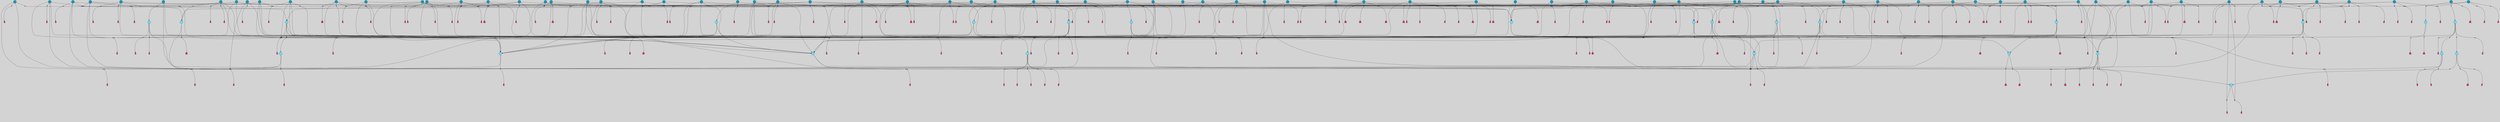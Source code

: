 // File exported with GEGELATI v1.3.1
// On the 2024-04-08 17:47:33
// With the File::TPGGraphDotExporter
digraph{
	graph[pad = "0.212, 0.055" bgcolor = lightgray]
	node[shape=circle style = filled label = ""]
		T3 [fillcolor="#66ddff"]
		T7 [fillcolor="#66ddff"]
		T9 [fillcolor="#66ddff"]
		T11 [fillcolor="#66ddff"]
		T24 [fillcolor="#66ddff"]
		T27 [fillcolor="#66ddff"]
		T54 [fillcolor="#66ddff"]
		T59 [fillcolor="#66ddff"]
		T82 [fillcolor="#66ddff"]
		T90 [fillcolor="#66ddff"]
		T95 [fillcolor="#66ddff"]
		T129 [fillcolor="#66ddff"]
		T150 [fillcolor="#66ddff"]
		T159 [fillcolor="#1199bb"]
		T176 [fillcolor="#1199bb"]
		T194 [fillcolor="#1199bb"]
		T195 [fillcolor="#1199bb"]
		T210 [fillcolor="#1199bb"]
		T212 [fillcolor="#66ddff"]
		T213 [fillcolor="#66ddff"]
		T244 [fillcolor="#1199bb"]
		T245 [fillcolor="#66ddff"]
		T246 [fillcolor="#1199bb"]
		T247 [fillcolor="#1199bb"]
		T253 [fillcolor="#1199bb"]
		T255 [fillcolor="#66ddff"]
		T260 [fillcolor="#1199bb"]
		T263 [fillcolor="#1199bb"]
		T264 [fillcolor="#1199bb"]
		T267 [fillcolor="#66ddff"]
		T269 [fillcolor="#1199bb"]
		T270 [fillcolor="#1199bb"]
		T273 [fillcolor="#1199bb"]
		T274 [fillcolor="#1199bb"]
		T275 [fillcolor="#1199bb"]
		T280 [fillcolor="#1199bb"]
		T282 [fillcolor="#1199bb"]
		T283 [fillcolor="#66ddff"]
		T285 [fillcolor="#1199bb"]
		T289 [fillcolor="#1199bb"]
		T290 [fillcolor="#1199bb"]
		T296 [fillcolor="#1199bb"]
		T300 [fillcolor="#66ddff"]
		T306 [fillcolor="#1199bb"]
		T311 [fillcolor="#1199bb"]
		T313 [fillcolor="#1199bb"]
		T314 [fillcolor="#1199bb"]
		T316 [fillcolor="#1199bb"]
		T317 [fillcolor="#1199bb"]
		T318 [fillcolor="#66ddff"]
		T319 [fillcolor="#66ddff"]
		T320 [fillcolor="#66ddff"]
		T321 [fillcolor="#66ddff"]
		T322 [fillcolor="#66ddff"]
		T323 [fillcolor="#1199bb"]
		T324 [fillcolor="#66ddff"]
		T325 [fillcolor="#1199bb"]
		T334 [fillcolor="#1199bb"]
		T337 [fillcolor="#1199bb"]
		T339 [fillcolor="#1199bb"]
		T342 [fillcolor="#1199bb"]
		T344 [fillcolor="#1199bb"]
		T347 [fillcolor="#1199bb"]
		T352 [fillcolor="#1199bb"]
		T355 [fillcolor="#1199bb"]
		T356 [fillcolor="#1199bb"]
		T359 [fillcolor="#1199bb"]
		T360 [fillcolor="#1199bb"]
		T366 [fillcolor="#1199bb"]
		T374 [fillcolor="#1199bb"]
		T375 [fillcolor="#1199bb"]
		T376 [fillcolor="#1199bb"]
		T377 [fillcolor="#1199bb"]
		T378 [fillcolor="#1199bb"]
		T382 [fillcolor="#1199bb"]
		T383 [fillcolor="#1199bb"]
		T384 [fillcolor="#1199bb"]
		T385 [fillcolor="#1199bb"]
		T386 [fillcolor="#1199bb"]
		T387 [fillcolor="#1199bb"]
		T388 [fillcolor="#1199bb"]
		T389 [fillcolor="#1199bb"]
		T390 [fillcolor="#1199bb"]
		T391 [fillcolor="#1199bb"]
		T392 [fillcolor="#1199bb"]
		T393 [fillcolor="#1199bb"]
		T394 [fillcolor="#1199bb"]
		T395 [fillcolor="#1199bb"]
		T396 [fillcolor="#1199bb"]
		T397 [fillcolor="#1199bb"]
		T398 [fillcolor="#1199bb"]
		T399 [fillcolor="#1199bb"]
		T400 [fillcolor="#1199bb"]
		T401 [fillcolor="#1199bb"]
		T402 [fillcolor="#1199bb"]
		T403 [fillcolor="#1199bb"]
		T404 [fillcolor="#1199bb"]
		T405 [fillcolor="#1199bb"]
		T406 [fillcolor="#1199bb"]
		T407 [fillcolor="#1199bb"]
		T408 [fillcolor="#1199bb"]
		T409 [fillcolor="#1199bb"]
		T410 [fillcolor="#1199bb"]
		T411 [fillcolor="#1199bb"]
		P2835 [fillcolor="#cccccc" shape=point] //6|
		I2835 [shape=box style=invis label="6|1&2|6#1|7&#92;n10|7&2|0#1|5&#92;n9|4&0|1#2|2&#92;n8|6&0|0#1|0&#92;n"]
		P2835 -> I2835[style=invis]
		A2323 [fillcolor="#ff3366" shape=box margin=0.03 width=0 height=0 label="3"]
		T3 -> P2835 -> A2323
		P2836 [fillcolor="#cccccc" shape=point] //3|
		I2836 [shape=box style=invis label="7|6&2|4#0|2&#92;n10|3&2|7#1|4&#92;n11|6&0|4#0|1&#92;n7|1&0|0#2|6&#92;n7|6&0|3#2|6&#92;n4|0&2|6#0|1&#92;n4|4&2|5#0|2&#92;n4|6&0|4#2|7&#92;n10|0&2|3#1|5&#92;n2|6&0|5#0|2&#92;n1|0&2|3#0|7&#92;n1|6&2|0#0|5&#92;n6|2&0|1#0|7&#92;n9|2&0|3#2|7&#92;n5|3&0|6#0|6&#92;n1|7&2|5#2|3&#92;n8|1&2|7#0|6&#92;n1|0&2|5#2|1&#92;n7|1&2|2#2|5&#92;n7|4&2|6#0|3&#92;n"]
		P2836 -> I2836[style=invis]
		A2324 [fillcolor="#ff3366" shape=box margin=0.03 width=0 height=0 label="4"]
		T3 -> P2836 -> A2324
		P2837 [fillcolor="#cccccc" shape=point] //-3|
		I2837 [shape=box style=invis label="1|6&2|7#0|7&#92;n10|2&0|7#1|3&#92;n9|6&2|7#2|2&#92;n5|3&0|7#0|7&#92;n1|6&2|3#0|0&#92;n2|3&2|3#2|2&#92;n5|1&2|6#0|6&#92;n"]
		P2837 -> I2837[style=invis]
		A2325 [fillcolor="#ff3366" shape=box margin=0.03 width=0 height=0 label="7"]
		T7 -> P2837 -> A2325
		P2838 [fillcolor="#cccccc" shape=point] //5|
		I2838 [shape=box style=invis label="0|5&2|3#0|1&#92;n0|6&2|1#2|4&#92;n6|2&2|6#0|7&#92;n7|4&0|3#0|1&#92;n5|4&0|7#1|6&#92;n9|1&0|5#2|2&#92;n6|3&2|3#1|7&#92;n11|7&2|4#1|6&#92;n2|5&0|1#0|0&#92;n4|7&0|0#0|2&#92;n6|2&0|6#0|0&#92;n2|1&2|6#2|4&#92;n10|0&2|0#1|0&#92;n6|6&2|4#0|6&#92;n"]
		P2838 -> I2838[style=invis]
		A2326 [fillcolor="#ff3366" shape=box margin=0.03 width=0 height=0 label="8"]
		T7 -> P2838 -> A2326
		P2839 [fillcolor="#cccccc" shape=point] //-6|
		I2839 [shape=box style=invis label="11|1&0|7#2|0&#92;n10|4&0|1#1|0&#92;n4|3&2|4#2|1&#92;n0|5&2|0#0|0&#92;n6|1&0|0#0|3&#92;n8|2&2|0#0|4&#92;n11|4&2|0#1|6&#92;n7|0&2|6#2|3&#92;n5|3&2|6#2|0&#92;n2|0&2|0#0|4&#92;n"]
		P2839 -> I2839[style=invis]
		A2327 [fillcolor="#ff3366" shape=box margin=0.03 width=0 height=0 label="9"]
		T9 -> P2839 -> A2327
		P2840 [fillcolor="#cccccc" shape=point] //2|
		I2840 [shape=box style=invis label="6|3&2|7#1|4&#92;n8|6&0|0#2|5&#92;n2|1&0|2#0|3&#92;n8|7&0|6#0|4&#92;n2|1&2|0#0|1&#92;n0|0&2|2#2|3&#92;n6|6&0|7#2|1&#92;n6|1&0|7#2|6&#92;n5|4&2|7#0|4&#92;n0|3&0|4#2|0&#92;n11|0&2|0#2|5&#92;n4|5&2|5#2|4&#92;n5|7&0|6#0|4&#92;n9|7&2|5#0|3&#92;n5|4&2|1#0|3&#92;n5|3&0|1#1|7&#92;n0|4&0|3#2|5&#92;n"]
		P2840 -> I2840[style=invis]
		A2328 [fillcolor="#ff3366" shape=box margin=0.03 width=0 height=0 label="10"]
		T9 -> P2840 -> A2328
		P2841 [fillcolor="#cccccc" shape=point] //6|
		I2841 [shape=box style=invis label="3|0&2|7#2|2&#92;n3|2&0|4#2|5&#92;n5|1&0|2#1|0&#92;n8|7&0|1#2|0&#92;n8|5&0|3#0|6&#92;n0|2&0|2#2|3&#92;n1|5&2|5#0|5&#92;n5|6&0|6#0|7&#92;n6|7&0|0#2|6&#92;n1|2&2|3#0|0&#92;n7|7&2|3#0|4&#92;n0|7&2|7#0|6&#92;n1|0&2|2#2|7&#92;n4|4&0|1#0|0&#92;n"]
		P2841 -> I2841[style=invis]
		A2329 [fillcolor="#ff3366" shape=box margin=0.03 width=0 height=0 label="11"]
		T11 -> P2841 -> A2329
		P2842 [fillcolor="#cccccc" shape=point] //-4|
		I2842 [shape=box style=invis label="4|1&0|4#2|6&#92;n1|2&2|2#2|0&#92;n1|2&2|0#0|6&#92;n8|4&2|3#2|5&#92;n5|5&2|1#1|0&#92;n"]
		P2842 -> I2842[style=invis]
		A2330 [fillcolor="#ff3366" shape=box margin=0.03 width=0 height=0 label="12"]
		T11 -> P2842 -> A2330
		P2843 [fillcolor="#cccccc" shape=point] //1|
		I2843 [shape=box style=invis label="5|1&0|6#2|7&#92;n2|4&0|4#2|2&#92;n0|6&0|5#0|4&#92;n10|6&2|5#1|6&#92;n9|3&0|1#1|7&#92;n10|3&2|2#1|0&#92;n5|0&0|0#2|1&#92;n11|3&2|3#1|5&#92;n10|3&0|1#1|0&#92;n2|4&0|1#0|1&#92;n0|2&0|3#2|4&#92;n9|2&2|1#2|5&#92;n11|7&2|6#2|6&#92;n"]
		P2843 -> I2843[style=invis]
		T24 -> P2843 -> T7
		P2844 [fillcolor="#cccccc" shape=point] //5|
		I2844 [shape=box style=invis label="3|0&2|0#0|1&#92;n3|0&0|7#0|1&#92;n5|3&0|2#2|6&#92;n4|4&2|4#2|6&#92;n11|2&0|7#1|6&#92;n2|7&2|2#2|5&#92;n9|3&2|6#2|7&#92;n7|7&0|0#0|4&#92;n6|1&2|4#2|3&#92;n5|4&2|0#1|6&#92;n1|3&0|7#0|4&#92;n"]
		P2844 -> I2844[style=invis]
		A2331 [fillcolor="#ff3366" shape=box margin=0.03 width=0 height=0 label="7"]
		T24 -> P2844 -> A2331
		P2845 [fillcolor="#cccccc" shape=point] //-2|
		I2845 [shape=box style=invis label="4|1&0|4#0|3&#92;n4|2&0|5#2|0&#92;n5|5&2|6#0|5&#92;n1|4&0|1#0|2&#92;n6|3&2|7#1|5&#92;n0|4&2|0#0|3&#92;n8|5&2|5#1|2&#92;n10|7&2|7#1|1&#92;n3|4&0|0#2|1&#92;n3|6&2|5#2|5&#92;n8|3&0|1#0|7&#92;n10|0&2|7#1|3&#92;n4|1&2|4#0|1&#92;n9|3&2|0#0|4&#92;n3|6&2|0#0|4&#92;n1|2&0|6#2|1&#92;n4|0&2|1#2|2&#92;n"]
		P2845 -> I2845[style=invis]
		A2332 [fillcolor="#ff3366" shape=box margin=0.03 width=0 height=0 label="14"]
		T24 -> P2845 -> A2332
		P2846 [fillcolor="#cccccc" shape=point] //2|
		I2846 [shape=box style=invis label="9|1&2|3#0|1&#92;n5|2&2|0#2|4&#92;n3|6&2|5#2|7&#92;n7|0&2|5#0|4&#92;n1|2&0|3#0|5&#92;n7|3&2|7#0|0&#92;n"]
		P2846 -> I2846[style=invis]
		A2333 [fillcolor="#ff3366" shape=box margin=0.03 width=0 height=0 label="2"]
		T27 -> P2846 -> A2333
		P2847 [fillcolor="#cccccc" shape=point] //-6|
		I2847 [shape=box style=invis label="7|5&0|4#0|4&#92;n11|0&2|5#2|1&#92;n"]
		P2847 -> I2847[style=invis]
		A2334 [fillcolor="#ff3366" shape=box margin=0.03 width=0 height=0 label="3"]
		T27 -> P2847 -> A2334
		T27 -> P2836
		P2848 [fillcolor="#cccccc" shape=point] //0|
		I2848 [shape=box style=invis label="2|5&0|1#0|6&#92;n6|1&2|2#2|7&#92;n8|0&0|3#1|4&#92;n4|3&2|5#2|4&#92;n8|1&2|4#0|0&#92;n6|6&0|1#2|6&#92;n11|7&2|4#2|5&#92;n6|2&2|4#0|2&#92;n8|5&2|4#2|4&#92;n2|1&2|1#2|2&#92;n2|7&2|5#2|6&#92;n9|7&0|5#0|4&#92;n1|2&0|5#2|6&#92;n4|2&2|3#2|7&#92;n3|3&2|1#0|2&#92;n"]
		P2848 -> I2848[style=invis]
		A2335 [fillcolor="#ff3366" shape=box margin=0.03 width=0 height=0 label="5"]
		T27 -> P2848 -> A2335
		P2849 [fillcolor="#cccccc" shape=point] //0|
		I2849 [shape=box style=invis label="4|0&0|3#2|7&#92;n10|2&0|3#1|7&#92;n3|5&0|2#0|3&#92;n4|5&0|0#2|1&#92;n10|7&2|0#1|2&#92;n5|3&2|3#1|6&#92;n9|5&2|0#0|4&#92;n5|4&2|7#0|2&#92;n10|3&2|7#1|4&#92;n7|2&0|1#2|6&#92;n8|6&0|5#0|5&#92;n8|7&2|3#0|5&#92;n2|6&2|4#0|0&#92;n"]
		P2849 -> I2849[style=invis]
		A2336 [fillcolor="#ff3366" shape=box margin=0.03 width=0 height=0 label="5"]
		T27 -> P2849 -> A2336
		P2850 [fillcolor="#cccccc" shape=point] //8|
		I2850 [shape=box style=invis label="9|0&0|1#2|0&#92;n10|1&2|5#1|4&#92;n8|2&2|6#0|4&#92;n2|4&2|5#2|3&#92;n4|2&2|2#0|2&#92;n7|5&0|2#0|0&#92;n8|2&2|1#1|3&#92;n8|7&0|7#2|1&#92;n1|1&0|0#0|7&#92;n5|6&2|5#1|0&#92;n6|6&2|5#0|0&#92;n11|4&0|3#2|6&#92;n4|2&2|4#0|7&#92;n5|6&0|1#2|0&#92;n11|3&0|2#0|7&#92;n"]
		P2850 -> I2850[style=invis]
		A2337 [fillcolor="#ff3366" shape=box margin=0.03 width=0 height=0 label="6"]
		T54 -> P2850 -> A2337
		T54 -> P2844
		P2851 [fillcolor="#cccccc" shape=point] //-10|
		I2851 [shape=box style=invis label="3|6&0|0#0|4&#92;n4|1&2|4#0|1&#92;n5|1&0|1#0|4&#92;n5|5&2|6#0|5&#92;n6|5&0|6#0|3&#92;n11|1&2|0#0|1&#92;n0|7&2|0#0|3&#92;n1|2&0|6#0|1&#92;n8|0&0|4#2|0&#92;n0|4&0|7#2|7&#92;n7|0&2|7#1|3&#92;n3|1&0|5#2|5&#92;n5|1&0|4#0|3&#92;n2|2&0|2#0|0&#92;n8|3&0|1#0|7&#92;n3|0&0|3#0|5&#92;n7|2&0|5#2|0&#92;n6|3&2|7#1|5&#92;n4|7&2|7#2|1&#92;n"]
		P2851 -> I2851[style=invis]
		A2338 [fillcolor="#ff3366" shape=box margin=0.03 width=0 height=0 label="14"]
		T54 -> P2851 -> A2338
		T54 -> P2838
		P2852 [fillcolor="#cccccc" shape=point] //8|
		I2852 [shape=box style=invis label="9|0&0|1#2|0&#92;n10|1&2|5#1|4&#92;n8|2&2|6#0|4&#92;n4|5&0|3#0|1&#92;n2|4&2|5#2|3&#92;n4|2&2|2#0|2&#92;n7|5&0|2#0|0&#92;n8|2&2|1#1|3&#92;n8|7&0|7#2|1&#92;n1|1&0|0#0|7&#92;n5|6&2|5#1|0&#92;n6|3&2|5#0|0&#92;n11|4&0|3#2|6&#92;n1|2&2|4#0|7&#92;n5|6&0|1#2|0&#92;n11|3&0|2#0|7&#92;n"]
		P2852 -> I2852[style=invis]
		A2339 [fillcolor="#ff3366" shape=box margin=0.03 width=0 height=0 label="6"]
		T59 -> P2852 -> A2339
		T59 -> P2844
		T59 -> P2839
		T59 -> P2844
		P2853 [fillcolor="#cccccc" shape=point] //6|
		I2853 [shape=box style=invis label="7|0&2|5#1|2&#92;n10|6&2|1#1|3&#92;n7|5&0|2#0|7&#92;n10|7&0|1#1|5&#92;n4|6&2|5#0|5&#92;n4|4&0|7#2|7&#92;n"]
		P2853 -> I2853[style=invis]
		A2340 [fillcolor="#ff3366" shape=box margin=0.03 width=0 height=0 label="7"]
		T82 -> P2853 -> A2340
		P2854 [fillcolor="#cccccc" shape=point] //6|
		I2854 [shape=box style=invis label="0|5&2|3#0|1&#92;n0|6&2|1#2|4&#92;n9|1&0|5#2|2&#92;n7|4&0|3#0|1&#92;n5|4&0|7#1|6&#92;n2|5&0|1#0|0&#92;n6|3&2|3#1|7&#92;n11|7&2|4#1|6&#92;n6|2&2|6#0|1&#92;n4|7&0|0#0|2&#92;n6|2&0|6#0|0&#92;n9|1&2|6#2|4&#92;n10|0&2|0#1|0&#92;n6|6&2|4#0|6&#92;n"]
		P2854 -> I2854[style=invis]
		A2341 [fillcolor="#ff3366" shape=box margin=0.03 width=0 height=0 label="8"]
		T82 -> P2854 -> A2341
		T82 -> P2839
		P2855 [fillcolor="#cccccc" shape=point] //-2|
		I2855 [shape=box style=invis label="8|4&2|1#2|5&#92;n4|1&0|7#2|1&#92;n5|7&2|3#2|2&#92;n10|4&2|5#1|7&#92;n10|0&2|6#1|3&#92;n4|5&2|7#0|6&#92;n9|5&2|4#0|4&#92;n2|4&0|5#0|7&#92;n11|1&2|4#2|6&#92;n5|6&0|7#1|2&#92;n2|7&2|7#2|6&#92;n5|2&0|5#1|5&#92;n3|0&0|6#0|2&#92;n4|0&0|4#2|4&#92;n4|4&2|6#0|7&#92;n10|6&2|0#1|4&#92;n9|7&0|3#1|4&#92;n1|4&2|6#0|3&#92;n11|5&2|6#0|3&#92;n0|3&0|5#0|1&#92;n"]
		P2855 -> I2855[style=invis]
		A2342 [fillcolor="#ff3366" shape=box margin=0.03 width=0 height=0 label="13"]
		T90 -> P2855 -> A2342
		P2856 [fillcolor="#cccccc" shape=point] //4|
		I2856 [shape=box style=invis label="7|1&2|6#1|3&#92;n10|1&0|3#1|6&#92;n8|5&2|3#2|1&#92;n11|5&0|0#2|6&#92;n4|1&0|6#0|0&#92;n11|1&0|2#0|3&#92;n2|0&2|1#0|7&#92;n"]
		P2856 -> I2856[style=invis]
		A2343 [fillcolor="#ff3366" shape=box margin=0.03 width=0 height=0 label="2"]
		T90 -> P2856 -> A2343
		P2857 [fillcolor="#cccccc" shape=point] //7|
		I2857 [shape=box style=invis label="10|3&0|1#1|4&#92;n4|6&0|0#0|2&#92;n4|5&0|6#0|0&#92;n4|3&0|6#2|1&#92;n7|0&0|3#1|2&#92;n4|7&0|6#0|5&#92;n7|6&0|7#0|6&#92;n6|6&0|0#0|3&#92;n11|1&0|4#2|5&#92;n10|2&0|3#1|2&#92;n"]
		P2857 -> I2857[style=invis]
		A2344 [fillcolor="#ff3366" shape=box margin=0.03 width=0 height=0 label="4"]
		T90 -> P2857 -> A2344
		P2858 [fillcolor="#cccccc" shape=point] //-3|
		I2858 [shape=box style=invis label="8|1&2|3#0|5&#92;n0|6&0|5#0|5&#92;n3|7&2|1#0|6&#92;n3|5&0|1#0|0&#92;n9|5&2|0#0|4&#92;n3|5&0|2#0|3&#92;n10|6&2|4#1|0&#92;n9|4&2|7#2|6&#92;n1|7&2|5#2|2&#92;n"]
		P2858 -> I2858[style=invis]
		A2345 [fillcolor="#ff3366" shape=box margin=0.03 width=0 height=0 label="5"]
		T90 -> P2858 -> A2345
		P2859 [fillcolor="#cccccc" shape=point] //-7|
		I2859 [shape=box style=invis label="3|0&2|0#0|1&#92;n1|1&0|2#0|4&#92;n11|2&0|7#1|6&#92;n9|7&0|0#0|4&#92;n3|0&0|7#0|1&#92;n9|3&2|6#2|7&#92;n5|3&0|2#2|6&#92;n6|1&2|4#2|3&#92;n5|4&2|0#1|6&#92;n1|3&0|7#0|7&#92;n"]
		P2859 -> I2859[style=invis]
		A2346 [fillcolor="#ff3366" shape=box margin=0.03 width=0 height=0 label="7"]
		T90 -> P2859 -> A2346
		P2860 [fillcolor="#cccccc" shape=point] //4|
		I2860 [shape=box style=invis label="4|3&0|6#0|3&#92;n5|7&2|3#2|2&#92;n5|6&0|7#1|2&#92;n1|4&2|6#0|3&#92;n8|4&2|1#2|5&#92;n9|5&2|4#1|4&#92;n2|4&0|5#0|7&#92;n10|0&0|6#1|3&#92;n3|0&0|6#0|2&#92;n2|7&2|7#2|6&#92;n5|2&0|5#1|5&#92;n10|4&2|5#1|7&#92;n4|0&0|4#2|4&#92;n11|1&0|4#2|6&#92;n10|6&2|0#1|4&#92;n9|7&0|3#1|4&#92;n4|5&2|7#0|6&#92;n11|5&2|6#2|3&#92;n0|3&0|5#0|1&#92;n"]
		P2860 -> I2860[style=invis]
		A2347 [fillcolor="#ff3366" shape=box margin=0.03 width=0 height=0 label="13"]
		T95 -> P2860 -> A2347
		P2861 [fillcolor="#cccccc" shape=point] //8|
		I2861 [shape=box style=invis label="9|7&0|5#2|5&#92;n3|3&2|3#0|2&#92;n9|5&2|2#1|0&#92;n2|3&0|6#0|3&#92;n4|4&2|5#2|7&#92;n11|3&2|0#1|5&#92;n6|6&2|1#2|2&#92;n4|6&0|1#2|2&#92;n2|5&2|7#2|2&#92;n7|7&2|2#2|3&#92;n6|5&0|3#2|6&#92;n6|7&0|6#0|2&#92;n"]
		P2861 -> I2861[style=invis]
		A2348 [fillcolor="#ff3366" shape=box margin=0.03 width=0 height=0 label="14"]
		T95 -> P2861 -> A2348
		P2862 [fillcolor="#cccccc" shape=point] //2|
		I2862 [shape=box style=invis label="4|1&0|4#2|6&#92;n5|5&2|1#1|0&#92;n1|0&2|0#0|6&#92;n8|4&2|3#2|5&#92;n"]
		P2862 -> I2862[style=invis]
		T95 -> P2862 -> T11
		P2863 [fillcolor="#cccccc" shape=point] //-9|
		I2863 [shape=box style=invis label="2|0&2|0#2|1&#92;n4|4&2|4#2|6&#92;n9|1&0|3#1|7&#92;n5|3&0|2#2|6&#92;n2|7&2|2#2|5&#92;n5|4&2|0#1|6&#92;n3|0&0|7#0|1&#92;n1|3&0|7#0|4&#92;n11|6&2|2#0|7&#92;n7|7&0|0#0|4&#92;n11|0&0|7#1|6&#92;n9|3&2|6#2|7&#92;n"]
		P2863 -> I2863[style=invis]
		A2349 [fillcolor="#ff3366" shape=box margin=0.03 width=0 height=0 label="7"]
		T95 -> P2863 -> A2349
		P2864 [fillcolor="#cccccc" shape=point] //-8|
		I2864 [shape=box style=invis label="7|5&0|4#2|4&#92;n"]
		P2864 -> I2864[style=invis]
		A2350 [fillcolor="#ff3366" shape=box margin=0.03 width=0 height=0 label="3"]
		T95 -> P2864 -> A2350
		T129 -> P2850
		T129 -> P2844
		P2865 [fillcolor="#cccccc" shape=point] //10|
		I2865 [shape=box style=invis label="4|5&2|7#2|1&#92;n1|7&2|3#0|6&#92;n3|5&2|2#0|3&#92;n10|3&0|7#1|4&#92;n7|1&0|4#2|6&#92;n10|2&0|3#1|7&#92;n9|5&2|0#0|4&#92;n4|0&0|3#2|7&#92;n11|4&2|6#1|2&#92;n5|4&2|7#0|2&#92;n2|6&2|4#0|0&#92;n6|5&0|7#2|1&#92;n5|3&2|3#1|6&#92;n10|7&2|0#1|2&#92;n"]
		P2865 -> I2865[style=invis]
		A2351 [fillcolor="#ff3366" shape=box margin=0.03 width=0 height=0 label="5"]
		T129 -> P2865 -> A2351
		P2866 [fillcolor="#cccccc" shape=point] //5|
		I2866 [shape=box style=invis label="9|4&2|3#1|3&#92;n0|4&2|4#0|5&#92;n6|1&2|6#2|5&#92;n4|0&0|5#2|0&#92;n"]
		P2866 -> I2866[style=invis]
		A2352 [fillcolor="#ff3366" shape=box margin=0.03 width=0 height=0 label="7"]
		T129 -> P2866 -> A2352
		P2867 [fillcolor="#cccccc" shape=point] //6|
		I2867 [shape=box style=invis label="9|4&2|7#0|6&#92;n8|4&0|1#1|0&#92;n1|3&0|0#2|1&#92;n2|4&0|6#2|2&#92;n5|1&2|5#0|7&#92;n3|0&0|3#2|6&#92;n2|2&2|6#0|2&#92;n8|4&0|4#2|2&#92;n5|1&2|4#0|3&#92;n9|4&0|6#0|6&#92;n5|0&2|2#1|5&#92;n11|7&0|0#1|1&#92;n0|4&0|3#0|3&#92;n7|7&2|4#2|5&#92;n1|5&0|1#2|1&#92;n"]
		P2867 -> I2867[style=invis]
		A2353 [fillcolor="#ff3366" shape=box margin=0.03 width=0 height=0 label="1"]
		T129 -> P2867 -> A2353
		P2868 [fillcolor="#cccccc" shape=point] //-3|
		I2868 [shape=box style=invis label="2|6&0|0#0|7&#92;n9|6&2|0#0|6&#92;n3|0&0|5#0|1&#92;n5|5&0|4#0|3&#92;n6|1&2|4#2|3&#92;n2|7&2|2#2|5&#92;n5|3&0|2#2|6&#92;n7|7&0|0#0|4&#92;n5|4&2|0#1|6&#92;n9|3&2|6#2|7&#92;n1|3&0|7#0|4&#92;n"]
		P2868 -> I2868[style=invis]
		A2354 [fillcolor="#ff3366" shape=box margin=0.03 width=0 height=0 label="7"]
		T150 -> P2868 -> A2354
		P2869 [fillcolor="#cccccc" shape=point] //4|
		I2869 [shape=box style=invis label="6|0&0|7#1|0&#92;n8|6&2|6#2|7&#92;n"]
		P2869 -> I2869[style=invis]
		A2355 [fillcolor="#ff3366" shape=box margin=0.03 width=0 height=0 label="3"]
		T150 -> P2869 -> A2355
		P2870 [fillcolor="#cccccc" shape=point] //0|
		I2870 [shape=box style=invis label="2|5&0|1#0|6&#92;n6|1&2|2#2|7&#92;n8|0&0|3#1|4&#92;n11|7&2|4#2|5&#92;n8|1&2|4#0|0&#92;n6|6&0|1#2|6&#92;n7|0&2|4#1|0&#92;n4|1&2|5#2|4&#92;n6|2&2|4#0|2&#92;n8|5&2|4#2|4&#92;n2|1&2|1#2|2&#92;n2|7&2|5#2|6&#92;n9|7&0|5#0|4&#92;n1|2&0|5#2|6&#92;n4|2&2|3#2|7&#92;n3|3&2|1#0|2&#92;n"]
		P2870 -> I2870[style=invis]
		A2356 [fillcolor="#ff3366" shape=box margin=0.03 width=0 height=0 label="5"]
		T150 -> P2870 -> A2356
		T150 -> P2864
		P2871 [fillcolor="#cccccc" shape=point] //7|
		I2871 [shape=box style=invis label="1|6&2|7#0|7&#92;n9|6&2|7#2|2&#92;n10|2&0|7#1|0&#92;n1|6&2|3#0|0&#92;n5|0&2|2#1|1&#92;n2|3&2|3#2|2&#92;n5|1&2|6#0|6&#92;n"]
		P2871 -> I2871[style=invis]
		T150 -> P2871 -> T90
		P2872 [fillcolor="#cccccc" shape=point] //7|
		I2872 [shape=box style=invis label="7|0&2|1#2|0&#92;n9|7&2|1#1|7&#92;n8|2&0|1#1|0&#92;n6|6&0|2#1|1&#92;n2|2&0|5#0|0&#92;n5|7&0|0#2|1&#92;n5|1&2|5#1|5&#92;n4|7&2|4#2|3&#92;n10|5&2|2#1|5&#92;n1|3&2|2#2|0&#92;n10|2&2|6#1|5&#92;n"]
		P2872 -> I2872[style=invis]
		A2357 [fillcolor="#ff3366" shape=box margin=0.03 width=0 height=0 label="1"]
		T159 -> P2872 -> A2357
		P2873 [fillcolor="#cccccc" shape=point] //7|
		I2873 [shape=box style=invis label="7|4&2|7#0|4&#92;n4|6&0|1#2|5&#92;n2|1&2|3#0|0&#92;n4|3&2|0#0|1&#92;n0|0&2|7#2|7&#92;n7|7&0|5#2|3&#92;n5|0&2|1#2|2&#92;n10|0&0|4#1|2&#92;n4|4&0|7#0|0&#92;n6|7&0|2#0|1&#92;n1|4&2|5#0|4&#92;n"]
		P2873 -> I2873[style=invis]
		A2358 [fillcolor="#ff3366" shape=box margin=0.03 width=0 height=0 label="0"]
		T159 -> P2873 -> A2358
		P2874 [fillcolor="#cccccc" shape=point] //5|
		I2874 [shape=box style=invis label="0|5&2|3#0|1&#92;n0|6&2|1#2|4&#92;n6|2&2|6#0|7&#92;n9|0&2|7#1|1&#92;n7|4&0|3#0|1&#92;n11|7&2|4#1|6&#92;n9|1&0|5#2|2&#92;n5|4&0|7#1|6&#92;n2|5&0|1#0|0&#92;n4|7&0|0#0|2&#92;n6|2&0|6#0|0&#92;n2|1&2|6#2|4&#92;n10|0&0|0#1|0&#92;n6|6&2|4#0|6&#92;n"]
		P2874 -> I2874[style=invis]
		T159 -> P2874 -> T129
		P2875 [fillcolor="#cccccc" shape=point] //3|
		I2875 [shape=box style=invis label="4|7&0|7#2|7&#92;n11|5&2|6#0|2&#92;n5|5&2|6#2|0&#92;n3|2&0|6#0|3&#92;n10|2&2|5#1|5&#92;n9|4&2|3#1|5&#92;n2|5&2|7#2|4&#92;n11|3&2|5#1|0&#92;n7|0&0|7#2|1&#92;n1|2&0|5#0|1&#92;n"]
		P2875 -> I2875[style=invis]
		A2359 [fillcolor="#ff3366" shape=box margin=0.03 width=0 height=0 label="5"]
		T176 -> P2875 -> A2359
		P2876 [fillcolor="#cccccc" shape=point] //2|
		I2876 [shape=box style=invis label="7|1&0|6#0|1&#92;n5|2&2|5#1|6&#92;n10|1&2|1#1|1&#92;n4|7&0|4#2|2&#92;n11|7&0|4#2|7&#92;n5|0&0|5#1|7&#92;n8|2&0|5#2|4&#92;n10|0&2|6#1|6&#92;n5|1&0|1#2|3&#92;n1|6&2|0#0|1&#92;n9|6&2|2#1|4&#92;n3|4&2|3#0|0&#92;n10|1&0|1#1|0&#92;n2|2&0|1#2|1&#92;n3|1&2|7#0|3&#92;n"]
		P2876 -> I2876[style=invis]
		A2360 [fillcolor="#ff3366" shape=box margin=0.03 width=0 height=0 label="10"]
		T176 -> P2876 -> A2360
		P2877 [fillcolor="#cccccc" shape=point] //-1|
		I2877 [shape=box style=invis label="1|7&2|1#0|6&#92;n8|1&2|3#0|5&#92;n10|6&2|7#1|0&#92;n1|7&2|5#0|2&#92;n0|3&0|3#2|2&#92;n3|5&0|1#0|0&#92;n3|5&0|2#0|3&#92;n1|5&2|0#0|4&#92;n5|7&2|2#2|5&#92;n4|0&2|3#0|3&#92;n"]
		P2877 -> I2877[style=invis]
		T176 -> P2877 -> T3
		P2878 [fillcolor="#cccccc" shape=point] //-3|
		I2878 [shape=box style=invis label="6|3&2|4#1|4&#92;n5|3&0|1#1|7&#92;n2|1&0|2#2|3&#92;n8|7&0|6#0|4&#92;n2|1&2|0#0|1&#92;n0|0&2|2#2|3&#92;n6|1&0|7#2|6&#92;n5|7&0|2#0|4&#92;n0|3&0|4#2|0&#92;n11|0&2|0#2|5&#92;n6|0&2|0#1|4&#92;n8|6&0|2#2|5&#92;n5|4&2|1#0|3&#92;n9|7&2|5#0|3&#92;n5|4&2|7#0|4&#92;n"]
		P2878 -> I2878[style=invis]
		A2361 [fillcolor="#ff3366" shape=box margin=0.03 width=0 height=0 label="10"]
		T176 -> P2878 -> A2361
		P2879 [fillcolor="#cccccc" shape=point] //4|
		I2879 [shape=box style=invis label="7|1&0|6#0|1&#92;n5|2&2|5#1|6&#92;n10|1&2|1#1|1&#92;n9|6&2|2#1|4&#92;n4|7&0|4#2|2&#92;n9|6&0|4#1|1&#92;n10|0&2|6#1|6&#92;n5|1&0|1#2|3&#92;n1|6&2|0#0|1&#92;n8|2&0|5#2|4&#92;n3|4&2|3#0|0&#92;n10|1&0|5#1|0&#92;n2|2&0|1#2|1&#92;n3|1&2|7#0|3&#92;n"]
		P2879 -> I2879[style=invis]
		A2362 [fillcolor="#ff3366" shape=box margin=0.03 width=0 height=0 label="10"]
		T176 -> P2879 -> A2362
		P2880 [fillcolor="#cccccc" shape=point] //-2|
		I2880 [shape=box style=invis label="1|0&0|3#0|3&#92;n2|7&0|4#0|4&#92;n11|6&2|1#1|4&#92;n6|1&2|5#0|0&#92;n2|0&2|0#0|6&#92;n1|3&2|1#0|4&#92;n"]
		P2880 -> I2880[style=invis]
		A2363 [fillcolor="#ff3366" shape=box margin=0.03 width=0 height=0 label="2"]
		T194 -> P2880 -> A2363
		P2881 [fillcolor="#cccccc" shape=point] //3|
		I2881 [shape=box style=invis label="5|4&2|7#0|4&#92;n0|4&0|3#2|5&#92;n8|6&0|0#2|5&#92;n2|1&0|2#0|3&#92;n9|7&0|6#0|4&#92;n0|0&2|2#2|3&#92;n6|6&0|7#2|1&#92;n6|1&0|7#2|6&#92;n0|3&0|4#2|0&#92;n11|0&2|0#2|5&#92;n4|5&2|5#2|4&#92;n5|3&0|1#1|7&#92;n9|7&2|2#0|3&#92;n5|4&2|1#0|3&#92;n5|0&0|6#0|4&#92;n0|0&0|1#2|0&#92;n"]
		P2881 -> I2881[style=invis]
		A2364 [fillcolor="#ff3366" shape=box margin=0.03 width=0 height=0 label="10"]
		T194 -> P2881 -> A2364
		T194 -> P2877
		P2882 [fillcolor="#cccccc" shape=point] //10|
		I2882 [shape=box style=invis label="6|1&2|4#2|3&#92;n3|0&0|7#0|1&#92;n5|3&0|2#2|6&#92;n4|4&0|4#2|6&#92;n5|4&2|0#1|6&#92;n10|5&0|6#1|5&#92;n2|5&2|1#2|2&#92;n1|3&0|7#0|4&#92;n3|0&2|0#0|1&#92;n11|2&0|5#1|6&#92;n9|3&2|6#2|7&#92;n7|7&0|0#0|4&#92;n"]
		P2882 -> I2882[style=invis]
		A2365 [fillcolor="#ff3366" shape=box margin=0.03 width=0 height=0 label="7"]
		T194 -> P2882 -> A2365
		P2883 [fillcolor="#cccccc" shape=point] //5|
		I2883 [shape=box style=invis label="3|0&2|0#2|1&#92;n3|0&0|7#0|1&#92;n5|3&0|2#2|6&#92;n4|4&2|4#2|6&#92;n5|4&2|0#1|6&#92;n2|7&2|2#2|5&#92;n1|3&0|7#0|4&#92;n11|6&2|2#0|7&#92;n7|7&0|0#0|4&#92;n6|1&2|4#2|3&#92;n11|0&0|7#1|6&#92;n9|3&2|6#2|7&#92;n"]
		P2883 -> I2883[style=invis]
		A2366 [fillcolor="#ff3366" shape=box margin=0.03 width=0 height=0 label="7"]
		T195 -> P2883 -> A2366
		P2884 [fillcolor="#cccccc" shape=point] //4|
		I2884 [shape=box style=invis label="7|1&0|6#0|1&#92;n6|7&2|7#1|7&#92;n10|1&2|1#1|1&#92;n9|6&2|2#1|4&#92;n4|7&0|4#2|2&#92;n9|6&0|5#1|1&#92;n10|0&2|6#1|6&#92;n5|1&0|1#2|3&#92;n10|1&0|5#1|0&#92;n3|4&2|3#0|0&#92;n8|2&0|5#2|4&#92;n1|6&2|0#0|0&#92;n2|3&0|1#2|6&#92;n5|2&2|2#1|6&#92;n2|2&0|1#2|1&#92;n3|1&2|7#0|3&#92;n6|7&2|3#0|4&#92;n"]
		P2884 -> I2884[style=invis]
		A2367 [fillcolor="#ff3366" shape=box margin=0.03 width=0 height=0 label="10"]
		T195 -> P2884 -> A2367
		P2885 [fillcolor="#cccccc" shape=point] //-4|
		I2885 [shape=box style=invis label="0|4&0|0#2|7&#92;n8|5&2|4#2|4&#92;n4|3&2|5#2|4&#92;n11|7&2|2#2|5&#92;n6|5&2|2#2|7&#92;n3|2&0|7#0|7&#92;n3|3&2|1#0|3&#92;n2|6&0|3#2|5&#92;n0|1&2|6#2|2&#92;n8|2&0|0#1|6&#92;n0|7&0|5#0|4&#92;n9|5&0|3#2|7&#92;n2|7&2|5#2|6&#92;n9|0&2|0#0|1&#92;n1|2&2|4#0|2&#92;n"]
		P2885 -> I2885[style=invis]
		T195 -> P2885 -> T27
		T195 -> P2873
		T210 -> P2873
		T210 -> P2844
		P2886 [fillcolor="#cccccc" shape=point] //6|
		I2886 [shape=box style=invis label="10|4&2|6#1|2&#92;n8|4&0|1#1|0&#92;n0|4&2|6#0|0&#92;n8|4&2|5#2|1&#92;n7|5&2|5#1|0&#92;n3|6&0|6#2|2&#92;n1|7&0|7#0|5&#92;n2|0&0|7#2|4&#92;n2|6&2|2#0|0&#92;n0|7&2|7#0|7&#92;n11|6&0|4#2|2&#92;n5|5&0|0#0|1&#92;n10|1&0|0#1|0&#92;n7|3&0|1#2|5&#92;n9|2&2|7#1|5&#92;n9|4&2|6#2|7&#92;n1|6&2|4#2|2&#92;n3|3&2|2#0|7&#92;n1|6&2|0#0|0&#92;n6|4&2|6#1|0&#92;n"]
		P2886 -> I2886[style=invis]
		A2368 [fillcolor="#ff3366" shape=box margin=0.03 width=0 height=0 label="1"]
		T210 -> P2886 -> A2368
		P2887 [fillcolor="#cccccc" shape=point] //2|
		I2887 [shape=box style=invis label="4|5&2|7#2|1&#92;n1|7&2|3#0|6&#92;n3|5&2|2#0|3&#92;n10|3&2|7#1|4&#92;n7|1&0|4#2|6&#92;n4|0&0|3#2|7&#92;n9|5&2|0#0|4&#92;n10|2&0|3#1|7&#92;n11|4&2|6#1|2&#92;n10|3&2|1#1|6&#92;n5|4&2|7#0|2&#92;n2|6&2|4#0|0&#92;n6|5&0|7#2|1&#92;n5|3&2|3#1|6&#92;n10|7&2|0#1|2&#92;n"]
		P2887 -> I2887[style=invis]
		A2369 [fillcolor="#ff3366" shape=box margin=0.03 width=0 height=0 label="5"]
		T210 -> P2887 -> A2369
		P2888 [fillcolor="#cccccc" shape=point] //9|
		I2888 [shape=box style=invis label="11|0&2|0#1|1&#92;n3|6&0|6#0|0&#92;n1|4&0|0#2|4&#92;n7|5&2|2#1|3&#92;n11|7&2|6#1|7&#92;n5|2&0|6#1|5&#92;n9|5&0|6#0|3&#92;n2|2&2|7#0|5&#92;n9|3&2|2#2|0&#92;n11|0&2|7#0|1&#92;n1|1&2|0#0|1&#92;n6|6&0|6#1|2&#92;n9|7&0|1#0|3&#92;n2|0&2|4#2|5&#92;n2|4&2|2#0|0&#92;n6|1&2|1#1|7&#92;n10|7&2|5#1|6&#92;n11|5&2|7#2|4&#92;n"]
		P2888 -> I2888[style=invis]
		A2370 [fillcolor="#ff3366" shape=box margin=0.03 width=0 height=0 label="1"]
		T210 -> P2888 -> A2370
		P2889 [fillcolor="#cccccc" shape=point] //6|
		I2889 [shape=box style=invis label="9|4&2|7#0|6&#92;n8|4&0|1#1|0&#92;n1|3&0|0#2|1&#92;n2|4&0|6#2|2&#92;n5|1&2|5#0|7&#92;n3|0&0|3#2|6&#92;n2|2&2|6#0|2&#92;n8|4&0|4#2|2&#92;n5|1&2|4#0|3&#92;n9|4&0|6#0|6&#92;n5|0&2|2#1|5&#92;n11|7&0|0#1|1&#92;n0|4&0|3#0|3&#92;n7|7&2|4#2|5&#92;n1|5&0|1#2|1&#92;n"]
		P2889 -> I2889[style=invis]
		A2371 [fillcolor="#ff3366" shape=box margin=0.03 width=0 height=0 label="1"]
		T212 -> P2889 -> A2371
		P2890 [fillcolor="#cccccc" shape=point] //5|
		I2890 [shape=box style=invis label="9|4&2|3#1|3&#92;n0|4&2|4#0|5&#92;n6|1&2|6#2|5&#92;n4|0&0|5#2|0&#92;n"]
		P2890 -> I2890[style=invis]
		A2372 [fillcolor="#ff3366" shape=box margin=0.03 width=0 height=0 label="7"]
		T212 -> P2890 -> A2372
		P2891 [fillcolor="#cccccc" shape=point] //5|
		I2891 [shape=box style=invis label="3|0&2|0#0|1&#92;n3|0&0|7#0|1&#92;n5|3&0|2#2|6&#92;n4|4&2|4#2|6&#92;n11|2&0|7#1|6&#92;n2|7&2|2#2|5&#92;n9|3&2|6#2|7&#92;n7|7&0|0#0|4&#92;n6|1&2|4#2|3&#92;n5|4&2|0#1|6&#92;n1|3&0|7#0|4&#92;n"]
		P2891 -> I2891[style=invis]
		A2373 [fillcolor="#ff3366" shape=box margin=0.03 width=0 height=0 label="7"]
		T212 -> P2891 -> A2373
		P2892 [fillcolor="#cccccc" shape=point] //8|
		I2892 [shape=box style=invis label="9|0&0|1#2|0&#92;n10|1&2|5#1|4&#92;n8|2&2|6#0|4&#92;n2|4&2|5#2|3&#92;n4|2&2|2#0|2&#92;n7|5&0|2#0|0&#92;n8|2&2|1#1|3&#92;n8|7&0|7#2|1&#92;n1|1&0|0#0|7&#92;n5|6&2|5#1|0&#92;n6|6&2|5#0|0&#92;n11|4&0|3#2|6&#92;n4|2&2|4#0|7&#92;n5|6&0|1#2|0&#92;n11|3&0|2#0|7&#92;n"]
		P2892 -> I2892[style=invis]
		A2374 [fillcolor="#ff3366" shape=box margin=0.03 width=0 height=0 label="6"]
		T212 -> P2892 -> A2374
		P2893 [fillcolor="#cccccc" shape=point] //5|
		I2893 [shape=box style=invis label="0|5&2|3#0|1&#92;n0|6&2|1#2|4&#92;n6|2&2|6#0|7&#92;n9|0&2|7#1|1&#92;n7|4&0|3#0|1&#92;n11|7&2|4#1|6&#92;n9|1&0|5#2|2&#92;n5|4&0|7#1|6&#92;n2|5&0|1#0|0&#92;n4|7&0|0#0|2&#92;n6|2&0|6#0|0&#92;n2|1&2|6#2|4&#92;n10|0&0|0#1|0&#92;n6|6&2|4#0|6&#92;n"]
		P2893 -> I2893[style=invis]
		T213 -> P2893 -> T212
		P2894 [fillcolor="#cccccc" shape=point] //7|
		I2894 [shape=box style=invis label="7|4&2|7#0|4&#92;n4|6&0|1#2|5&#92;n2|1&2|3#0|0&#92;n4|3&2|0#0|1&#92;n0|0&2|7#2|7&#92;n7|7&0|5#2|3&#92;n5|0&2|1#2|2&#92;n10|0&0|4#1|2&#92;n4|4&0|7#0|0&#92;n6|7&0|2#0|1&#92;n1|4&2|5#0|4&#92;n"]
		P2894 -> I2894[style=invis]
		A2375 [fillcolor="#ff3366" shape=box margin=0.03 width=0 height=0 label="0"]
		T213 -> P2894 -> A2375
		P2895 [fillcolor="#cccccc" shape=point] //10|
		I2895 [shape=box style=invis label="4|5&2|7#2|1&#92;n1|7&2|3#0|6&#92;n3|5&2|2#0|3&#92;n10|3&0|7#1|4&#92;n7|1&0|4#2|6&#92;n10|2&0|3#1|7&#92;n9|5&2|0#0|4&#92;n4|0&0|3#2|7&#92;n11|4&2|6#1|2&#92;n5|4&2|7#0|2&#92;n2|6&2|4#0|0&#92;n6|5&0|7#2|1&#92;n5|3&2|3#1|6&#92;n10|7&2|0#1|2&#92;n"]
		P2895 -> I2895[style=invis]
		A2376 [fillcolor="#ff3366" shape=box margin=0.03 width=0 height=0 label="5"]
		T212 -> P2895 -> A2376
		P2896 [fillcolor="#cccccc" shape=point] //7|
		I2896 [shape=box style=invis label="7|0&2|1#2|0&#92;n9|7&2|1#1|7&#92;n8|2&0|1#1|0&#92;n6|6&0|2#1|1&#92;n2|2&0|5#0|0&#92;n5|7&0|0#2|1&#92;n5|1&2|5#1|5&#92;n4|7&2|4#2|3&#92;n10|5&2|2#1|5&#92;n1|3&2|2#2|0&#92;n10|2&2|6#1|5&#92;n"]
		P2896 -> I2896[style=invis]
		A2377 [fillcolor="#ff3366" shape=box margin=0.03 width=0 height=0 label="1"]
		T213 -> P2896 -> A2377
		P2897 [fillcolor="#cccccc" shape=point] //-1|
		I2897 [shape=box style=invis label="10|3&0|0#1|4&#92;n3|4&2|1#0|3&#92;n5|2&0|6#1|7&#92;n9|0&0|4#1|3&#92;n"]
		P2897 -> I2897[style=invis]
		A2378 [fillcolor="#ff3366" shape=box margin=0.03 width=0 height=0 label="3"]
		T244 -> P2897 -> A2378
		P2898 [fillcolor="#cccccc" shape=point] //2|
		I2898 [shape=box style=invis label="11|3&2|5#1|0&#92;n5|3&2|6#2|0&#92;n3|7&2|5#0|6&#92;n3|2&0|2#0|7&#92;n2|5&2|7#2|4&#92;n1|2&0|5#0|1&#92;n7|0&0|7#2|1&#92;n9|4&2|3#1|5&#92;n"]
		P2898 -> I2898[style=invis]
		A2379 [fillcolor="#ff3366" shape=box margin=0.03 width=0 height=0 label="5"]
		T244 -> P2898 -> A2379
		P2899 [fillcolor="#cccccc" shape=point] //5|
		I2899 [shape=box style=invis label="1|6&2|4#0|0&#92;n3|7&2|5#2|6&#92;n10|2&0|7#1|3&#92;n7|0&0|7#2|2&#92;n2|3&2|3#0|2&#92;n5|3&0|7#0|7&#92;n"]
		P2899 -> I2899[style=invis]
		A2380 [fillcolor="#ff3366" shape=box margin=0.03 width=0 height=0 label="7"]
		T244 -> P2899 -> A2380
		P2900 [fillcolor="#cccccc" shape=point] //5|
		I2900 [shape=box style=invis label="11|1&0|6#0|1&#92;n6|7&2|7#1|7&#92;n10|1&2|1#1|1&#92;n9|6&2|2#1|4&#92;n4|7&0|4#2|2&#92;n9|6&0|5#1|1&#92;n10|0&2|6#1|6&#92;n7|6&2|3#1|1&#92;n5|1&0|1#2|3&#92;n10|1&0|5#1|0&#92;n3|4&2|3#0|0&#92;n8|2&0|5#2|4&#92;n5|2&2|2#1|6&#92;n2|3&0|1#2|6&#92;n1|6&2|0#0|0&#92;n2|2&0|1#2|1&#92;n6|7&2|3#0|4&#92;n"]
		P2900 -> I2900[style=invis]
		T244 -> P2900 -> T150
		P2901 [fillcolor="#cccccc" shape=point] //5|
		I2901 [shape=box style=invis label="1|6&2|7#0|7&#92;n9|2&2|7#2|2&#92;n10|2&0|7#1|3&#92;n5|3&0|7#0|7&#92;n7|0&2|7#2|2&#92;n1|6&2|3#0|0&#92;n2|3&2|3#2|2&#92;n"]
		P2901 -> I2901[style=invis]
		A2381 [fillcolor="#ff3366" shape=box margin=0.03 width=0 height=0 label="7"]
		T245 -> P2901 -> A2381
		T245 -> P2838
		P2902 [fillcolor="#cccccc" shape=point] //-1|
		I2902 [shape=box style=invis label="2|5&2|3#0|5&#92;n8|1&0|1#0|1&#92;n6|2&2|5#1|2&#92;n7|5&0|6#1|1&#92;n0|6&2|3#0|1&#92;n2|2&0|1#2|6&#92;n10|6&0|2#1|5&#92;n9|3&0|5#2|1&#92;n3|5&0|3#0|1&#92;n7|2&2|3#1|6&#92;n8|0&2|2#2|4&#92;n"]
		P2902 -> I2902[style=invis]
		A2382 [fillcolor="#ff3366" shape=box margin=0.03 width=0 height=0 label="6"]
		T245 -> P2902 -> A2382
		P2903 [fillcolor="#cccccc" shape=point] //3|
		I2903 [shape=box style=invis label="7|1&2|6#2|3&#92;n10|1&0|3#1|6&#92;n4|1&0|6#0|0&#92;n2|0&2|1#2|7&#92;n11|1&0|2#0|3&#92;n"]
		P2903 -> I2903[style=invis]
		A2383 [fillcolor="#ff3366" shape=box margin=0.03 width=0 height=0 label="2"]
		T245 -> P2903 -> A2383
		T246 -> P2836
		P2904 [fillcolor="#cccccc" shape=point] //10|
		I2904 [shape=box style=invis label="10|2&0|7#1|3&#92;n1|0&2|1#0|1&#92;n5|1&2|7#0|7&#92;n2|3&2|3#2|2&#92;n0|0&2|7#2|2&#92;n"]
		P2904 -> I2904[style=invis]
		A2384 [fillcolor="#ff3366" shape=box margin=0.03 width=0 height=0 label="7"]
		T246 -> P2904 -> A2384
		P2905 [fillcolor="#cccccc" shape=point] //-10|
		I2905 [shape=box style=invis label="9|0&0|1#2|0&#92;n10|1&2|5#1|4&#92;n5|6&2|5#1|0&#92;n5|7&2|3#0|6&#92;n4|2&2|2#0|2&#92;n8|7&0|7#2|1&#92;n8|6&2|1#1|3&#92;n0|6&2|3#0|4&#92;n5|6&0|1#2|0&#92;n2|7&0|0#0|4&#92;n1|1&0|0#2|7&#92;n2|4&2|2#2|3&#92;n6|6&2|5#0|0&#92;n8|2&2|6#0|4&#92;n11|4&0|5#2|6&#92;n7|5&0|2#0|0&#92;n10|0&2|1#1|3&#92;n11|3&0|2#0|7&#92;n"]
		P2905 -> I2905[style=invis]
		A2385 [fillcolor="#ff3366" shape=box margin=0.03 width=0 height=0 label="6"]
		T246 -> P2905 -> A2385
		P2906 [fillcolor="#cccccc" shape=point] //4|
		I2906 [shape=box style=invis label="6|7&0|3#1|5&#92;n10|1&2|6#1|1&#92;n5|3&2|6#2|0&#92;n10|2&2|2#1|4&#92;n7|0&2|6#2|4&#92;n2|2&2|2#0|3&#92;n11|1&0|4#2|0&#92;n11|0&2|0#0|0&#92;n3|2&0|3#2|2&#92;n11|4&2|0#1|6&#92;n2|0&2|0#0|4&#92;n"]
		P2906 -> I2906[style=invis]
		A2386 [fillcolor="#ff3366" shape=box margin=0.03 width=0 height=0 label="9"]
		T246 -> P2906 -> A2386
		T247 -> P2853
		P2907 [fillcolor="#cccccc" shape=point] //-8|
		I2907 [shape=box style=invis label="5|1&2|5#1|6&#92;n5|4&2|3#0|0&#92;n1|0&2|0#2|5&#92;n7|7&2|1#1|3&#92;n10|7&2|7#1|6&#92;n11|4&2|3#0|2&#92;n8|7&0|4#2|4&#92;n"]
		P2907 -> I2907[style=invis]
		A2387 [fillcolor="#ff3366" shape=box margin=0.03 width=0 height=0 label="9"]
		T247 -> P2907 -> A2387
		P2908 [fillcolor="#cccccc" shape=point] //10|
		I2908 [shape=box style=invis label="9|6&0|1#2|4&#92;n8|6&2|5#2|3&#92;n2|6&2|7#2|1&#92;n7|4&2|5#2|0&#92;n2|4&2|4#0|1&#92;n10|5&0|2#1|6&#92;n8|0&2|7#1|1&#92;n"]
		P2908 -> I2908[style=invis]
		T247 -> P2908 -> T24
		T247 -> P2839
		T253 -> P2836
		T253 -> P2867
		P2909 [fillcolor="#cccccc" shape=point] //-2|
		I2909 [shape=box style=invis label="2|4&0|3#2|2&#92;n8|5&2|3#2|0&#92;n3|4&2|7#0|7&#92;n7|1&2|0#0|0&#92;n10|3&0|5#1|5&#92;n10|2&0|7#1|7&#92;n0|2&0|3#2|6&#92;n9|3&0|7#2|1&#92;n4|1&0|5#2|4&#92;n11|7&2|3#2|6&#92;n10|7&0|4#1|7&#92;n0|1&2|4#0|3&#92;n3|3&0|2#2|7&#92;n8|0&0|4#0|1&#92;n6|4&2|5#2|3&#92;n7|6&0|4#1|6&#92;n7|3&2|0#0|6&#92;n"]
		P2909 -> I2909[style=invis]
		A2388 [fillcolor="#ff3366" shape=box margin=0.03 width=0 height=0 label="4"]
		T253 -> P2909 -> A2388
		T255 -> P2877
		P2910 [fillcolor="#cccccc" shape=point] //-9|
		I2910 [shape=box style=invis label="7|1&0|0#2|6&#92;n1|6&0|4#2|7&#92;n7|6&2|4#0|2&#92;n10|7&2|1#1|3&#92;n7|6&0|3#2|6&#92;n4|0&2|2#2|1&#92;n1|0&0|5#2|3&#92;n6|1&2|6#1|1&#92;n7|4&2|6#1|0&#92;n9|5&0|1#0|2&#92;n9|2&0|3#0|7&#92;n6|0&2|7#0|6&#92;n10|5&2|3#1|5&#92;n10|0&2|7#1|4&#92;n1|0&2|3#0|7&#92;n5|2&0|6#0|6&#92;n2|6&0|1#0|2&#92;n7|4&2|5#0|3&#92;n3|6&2|4#0|5&#92;n1|6&2|0#0|5&#92;n"]
		P2910 -> I2910[style=invis]
		A2389 [fillcolor="#ff3366" shape=box margin=0.03 width=0 height=0 label="4"]
		T255 -> P2910 -> A2389
		P2911 [fillcolor="#cccccc" shape=point] //7|
		I2911 [shape=box style=invis label="9|6&2|6#1|3&#92;n9|7&2|0#1|7&#92;n3|0&2|0#0|0&#92;n1|6&0|0#0|4&#92;n7|4&0|3#0|1&#92;n"]
		P2911 -> I2911[style=invis]
		A2390 [fillcolor="#ff3366" shape=box margin=0.03 width=0 height=0 label="12"]
		T255 -> P2911 -> A2390
		P2912 [fillcolor="#cccccc" shape=point] //-9|
		I2912 [shape=box style=invis label="11|5&0|0#2|6&#92;n8|5&2|3#2|1&#92;n7|1&0|6#1|3&#92;n11|4&0|2#0|1&#92;n9|0&2|7#1|6&#92;n10|1&0|3#1|6&#92;n0|3&0|4#2|5&#92;n5|7&2|3#1|6&#92;n2|0&2|1#0|7&#92;n"]
		P2912 -> I2912[style=invis]
		A2391 [fillcolor="#ff3366" shape=box margin=0.03 width=0 height=0 label="2"]
		T255 -> P2912 -> A2391
		P2913 [fillcolor="#cccccc" shape=point] //-7|
		I2913 [shape=box style=invis label="9|1&2|7#2|1&#92;n7|0&2|0#2|7&#92;n2|3&2|3#2|2&#92;n8|5&2|1#0|3&#92;n5|5&0|7#0|1&#92;n1|6&2|7#0|7&#92;n10|2&0|7#1|3&#92;n6|4&2|2#2|4&#92;n0|6&2|5#0|2&#92;n"]
		P2913 -> I2913[style=invis]
		A2392 [fillcolor="#ff3366" shape=box margin=0.03 width=0 height=0 label="7"]
		T255 -> P2913 -> A2392
		P2914 [fillcolor="#cccccc" shape=point] //-3|
		I2914 [shape=box style=invis label="3|7&0|0#0|2&#92;n11|5&0|1#1|1&#92;n4|1&0|6#2|6&#92;n4|0&0|1#0|5&#92;n"]
		P2914 -> I2914[style=invis]
		T260 -> P2914 -> T24
		P2915 [fillcolor="#cccccc" shape=point] //1|
		I2915 [shape=box style=invis label="3|2&2|4#2|5&#92;n2|5&0|1#0|6&#92;n6|2&2|4#0|2&#92;n3|3&2|1#0|2&#92;n3|3&2|1#2|7&#92;n8|1&2|4#0|2&#92;n4|3&2|5#2|4&#92;n4|2&2|3#2|7&#92;n6|1&2|2#2|7&#92;n9|3&2|7#2|0&#92;n6|7&0|3#0|3&#92;n8|5&2|4#2|4&#92;n9|1&2|0#2|2&#92;n2|7&2|5#2|6&#92;n1|2&0|5#0|6&#92;n6|6&0|1#2|6&#92;n8|0&0|3#1|4&#92;n"]
		P2915 -> I2915[style=invis]
		A2393 [fillcolor="#ff3366" shape=box margin=0.03 width=0 height=0 label="5"]
		T260 -> P2915 -> A2393
		P2916 [fillcolor="#cccccc" shape=point] //-3|
		I2916 [shape=box style=invis label="5|1&0|6#0|6&#92;n6|3&2|6#0|2&#92;n8|6&2|3#0|5&#92;n1|6&2|3#0|0&#92;n5|3&0|7#1|7&#92;n1|1&2|4#2|2&#92;n5|1&0|7#1|6&#92;n2|0&0|4#2|2&#92;n8|0&0|3#0|7&#92;n6|6&0|7#1|2&#92;n2|6&0|7#2|7&#92;n6|6&0|2#2|3&#92;n5|7&0|6#1|4&#92;n"]
		P2916 -> I2916[style=invis]
		A2394 [fillcolor="#ff3366" shape=box margin=0.03 width=0 height=0 label="7"]
		T260 -> P2916 -> A2394
		T260 -> P2844
		T260 -> P2871
		P2917 [fillcolor="#cccccc" shape=point] //-4|
		I2917 [shape=box style=invis label="1|5&2|4#2|4&#92;n4|0&0|0#0|5&#92;n6|0&2|3#1|3&#92;n4|3&0|1#0|5&#92;n9|7&0|2#1|7&#92;n10|4&2|0#1|0&#92;n0|2&2|6#0|3&#92;n4|4&0|5#0|1&#92;n8|6&2|4#0|1&#92;n1|6&0|0#0|4&#92;n4|7&2|1#2|5&#92;n9|6&2|5#1|3&#92;n"]
		P2917 -> I2917[style=invis]
		A2395 [fillcolor="#ff3366" shape=box margin=0.03 width=0 height=0 label="12"]
		T263 -> P2917 -> A2395
		P2918 [fillcolor="#cccccc" shape=point] //1|
		I2918 [shape=box style=invis label="2|2&2|3#0|2&#92;n2|2&0|5#2|5&#92;n8|4&0|1#1|0&#92;n9|7&0|6#0|3&#92;n5|1&2|2#0|7&#92;n10|7&0|7#1|3&#92;n7|7&2|4#2|5&#92;n5|5&0|2#2|1&#92;n2|6&2|2#0|0&#92;n9|3&2|2#2|0&#92;n0|6&0|6#2|2&#92;n7|7&0|1#2|3&#92;n3|6&0|1#0|5&#92;n1|5&0|1#2|7&#92;n"]
		P2918 -> I2918[style=invis]
		A2396 [fillcolor="#ff3366" shape=box margin=0.03 width=0 height=0 label="1"]
		T263 -> P2918 -> A2396
		P2919 [fillcolor="#cccccc" shape=point] //-9|
		I2919 [shape=box style=invis label="4|7&2|6#0|5&#92;n11|3&0|2#2|6&#92;n10|2&2|4#1|6&#92;n3|0&2|6#2|7&#92;n4|3&0|5#0|7&#92;n2|3&0|7#0|7&#92;n10|6&0|7#1|5&#92;n10|1&2|2#1|1&#92;n1|7&0|3#2|6&#92;n"]
		P2919 -> I2919[style=invis]
		A2397 [fillcolor="#ff3366" shape=box margin=0.03 width=0 height=0 label="4"]
		T263 -> P2919 -> A2397
		P2920 [fillcolor="#cccccc" shape=point] //7|
		I2920 [shape=box style=invis label="7|2&0|4#1|3&#92;n7|7&0|0#0|4&#92;n4|4&2|4#2|6&#92;n2|3&2|2#2|5&#92;n8|0&0|2#2|1&#92;n9|3&2|6#2|7&#92;n6|4&2|4#2|3&#92;n3|3&2|0#0|1&#92;n6|4&2|0#1|6&#92;n5|3&0|7#0|4&#92;n"]
		P2920 -> I2920[style=invis]
		A2398 [fillcolor="#ff3366" shape=box margin=0.03 width=0 height=0 label="7"]
		T263 -> P2920 -> A2398
		P2921 [fillcolor="#cccccc" shape=point] //10|
		I2921 [shape=box style=invis label="1|5&0|6#2|0&#92;n6|1&0|7#1|1&#92;n4|7&2|7#0|5&#92;n7|1&2|7#2|3&#92;n4|0&2|0#0|4&#92;n5|3&2|7#2|7&#92;n9|3&2|6#2|0&#92;n4|1&2|7#0|4&#92;n"]
		P2921 -> I2921[style=invis]
		A2399 [fillcolor="#ff3366" shape=box margin=0.03 width=0 height=0 label="9"]
		T263 -> P2921 -> A2399
		T264 -> P2872
		P2922 [fillcolor="#cccccc" shape=point] //6|
		I2922 [shape=box style=invis label="11|5&0|1#1|1&#92;n1|2&0|7#0|5&#92;n4|1&0|6#2|1&#92;n4|0&0|1#0|5&#92;n"]
		P2922 -> I2922[style=invis]
		T264 -> P2922 -> T213
		T264 -> P2844
		T264 -> P2843
		P2923 [fillcolor="#cccccc" shape=point] //10|
		I2923 [shape=box style=invis label="10|4&2|6#1|2&#92;n8|4&0|1#1|0&#92;n0|4&2|6#0|0&#92;n8|5&2|5#2|1&#92;n2|6&0|2#0|0&#92;n1|7&0|7#0|5&#92;n1|6&2|4#2|2&#92;n7|5&2|5#1|0&#92;n0|7&2|2#0|7&#92;n11|6&0|4#2|2&#92;n5|5&0|0#0|1&#92;n10|1&0|0#1|0&#92;n7|3&0|1#2|5&#92;n3|6&0|6#2|2&#92;n9|4&2|6#2|7&#92;n2|0&0|7#2|4&#92;n3|2&2|1#2|2&#92;n3|3&2|2#0|7&#92;n1|6&2|0#0|0&#92;n6|4&2|6#1|0&#92;n"]
		P2923 -> I2923[style=invis]
		A2400 [fillcolor="#ff3366" shape=box margin=0.03 width=0 height=0 label="1"]
		T264 -> P2923 -> A2400
		T267 -> P2919
		T267 -> P2844
		P2924 [fillcolor="#cccccc" shape=point] //-10|
		I2924 [shape=box style=invis label="4|2&2|0#2|4&#92;n7|3&2|7#0|0&#92;n11|5&2|2#0|2&#92;n9|6&2|3#0|1&#92;n0|0&2|2#0|5&#92;n2|3&2|1#2|0&#92;n"]
		P2924 -> I2924[style=invis]
		A2401 [fillcolor="#ff3366" shape=box margin=0.03 width=0 height=0 label="2"]
		T267 -> P2924 -> A2401
		P2925 [fillcolor="#cccccc" shape=point] //-2|
		I2925 [shape=box style=invis label="5|2&2|0#2|4&#92;n9|1&2|3#0|1&#92;n3|6&2|5#2|7&#92;n7|0&2|1#0|4&#92;n1|2&0|3#0|5&#92;n7|3&2|7#0|0&#92;n"]
		P2925 -> I2925[style=invis]
		A2402 [fillcolor="#ff3366" shape=box margin=0.03 width=0 height=0 label="2"]
		T267 -> P2925 -> A2402
		P2926 [fillcolor="#cccccc" shape=point] //-9|
		I2926 [shape=box style=invis label="4|1&0|4#2|6&#92;n11|0&2|0#0|6&#92;n8|4&2|3#2|5&#92;n6|0&0|3#0|1&#92;n"]
		P2926 -> I2926[style=invis]
		T267 -> P2926 -> T11
		P2927 [fillcolor="#cccccc" shape=point] //8|
		I2927 [shape=box style=invis label="2|7&0|2#2|6&#92;n2|0&2|0#0|5&#92;n2|7&0|4#0|4&#92;n0|0&2|6#0|0&#92;n"]
		P2927 -> I2927[style=invis]
		A2403 [fillcolor="#ff3366" shape=box margin=0.03 width=0 height=0 label="2"]
		T269 -> P2927 -> A2403
		T269 -> P2877
		P2928 [fillcolor="#cccccc" shape=point] //-4|
		I2928 [shape=box style=invis label="0|6&2|7#2|4&#92;n4|4&0|4#2|6&#92;n3|0&0|7#0|1&#92;n5|3&0|2#2|6&#92;n1|3&0|7#0|1&#92;n5|4&2|0#1|6&#92;n10|5&0|6#1|5&#92;n2|5&2|1#2|2&#92;n6|1&2|4#2|3&#92;n3|0&2|2#0|1&#92;n11|2&0|5#1|6&#92;n9|3&2|6#2|7&#92;n7|7&0|0#0|4&#92;n8|1&0|1#1|5&#92;n"]
		P2928 -> I2928[style=invis]
		A2404 [fillcolor="#ff3366" shape=box margin=0.03 width=0 height=0 label="7"]
		T269 -> P2928 -> A2404
		P2929 [fillcolor="#cccccc" shape=point] //1|
		I2929 [shape=box style=invis label="9|0&2|2#1|6&#92;n3|1&0|2#0|4&#92;n8|6&2|6#0|0&#92;n"]
		P2929 -> I2929[style=invis]
		A2405 [fillcolor="#ff3366" shape=box margin=0.03 width=0 height=0 label="2"]
		T269 -> P2929 -> A2405
		P2930 [fillcolor="#cccccc" shape=point] //-2|
		I2930 [shape=box style=invis label="0|4&2|0#0|3&#92;n4|2&0|5#2|0&#92;n5|5&2|6#0|5&#92;n1|4&0|1#0|2&#92;n6|3&2|7#1|5&#92;n4|1&0|4#0|3&#92;n8|5&2|5#1|2&#92;n10|7&2|7#1|1&#92;n3|4&0|0#2|1&#92;n3|6&2|5#2|5&#92;n8|3&0|1#0|7&#92;n10|0&2|7#1|3&#92;n4|1&2|4#0|1&#92;n9|3&2|0#0|4&#92;n3|6&2|0#0|4&#92;n1|2&0|6#2|1&#92;n4|2&2|1#2|2&#92;n"]
		P2930 -> I2930[style=invis]
		A2406 [fillcolor="#ff3366" shape=box margin=0.03 width=0 height=0 label="14"]
		T269 -> P2930 -> A2406
		T270 -> P2838
		P2931 [fillcolor="#cccccc" shape=point] //-6|
		I2931 [shape=box style=invis label="6|0&0|3#2|2&#92;n8|1&0|7#2|4&#92;n11|5&2|2#1|1&#92;n"]
		P2931 -> I2931[style=invis]
		A2407 [fillcolor="#ff3366" shape=box margin=0.03 width=0 height=0 label="3"]
		T270 -> P2931 -> A2407
		T270 -> P2919
		P2932 [fillcolor="#cccccc" shape=point] //3|
		I2932 [shape=box style=invis label="2|5&0|1#0|6&#92;n6|1&2|2#2|7&#92;n8|0&0|3#1|4&#92;n9|7&2|2#2|3&#92;n2|1&2|1#2|2&#92;n2|7&2|5#2|6&#92;n6|6&2|1#2|6&#92;n7|0&2|4#1|0&#92;n1|2&0|5#2|6&#92;n6|2&2|4#0|2&#92;n8|0&2|4#2|4&#92;n8|1&2|4#0|0&#92;n9|7&0|5#0|4&#92;n4|1&2|5#2|4&#92;n4|2&2|3#2|7&#92;n3|3&2|1#0|2&#92;n"]
		P2932 -> I2932[style=invis]
		A2408 [fillcolor="#ff3366" shape=box margin=0.03 width=0 height=0 label="5"]
		T270 -> P2932 -> A2408
		T270 -> P2883
		T273 -> P2901
		P2933 [fillcolor="#cccccc" shape=point] //-1|
		I2933 [shape=box style=invis label="7|2&2|2#1|3&#92;n7|2&2|3#2|6&#92;n5|7&0|1#0|7&#92;n11|2&2|7#1|2&#92;n10|1&0|1#1|2&#92;n11|1&0|6#1|1&#92;n8|4&2|6#2|7&#92;n3|2&2|5#2|2&#92;n1|4&2|3#0|7&#92;n3|0&0|1#2|4&#92;n10|2&0|1#1|6&#92;n8|2&0|6#2|6&#92;n4|4&2|6#2|4&#92;n"]
		P2933 -> I2933[style=invis]
		T273 -> P2933 -> T90
		T273 -> P2837
		P2934 [fillcolor="#cccccc" shape=point] //-5|
		I2934 [shape=box style=invis label="10|6&2|5#1|6&#92;n9|3&0|1#1|7&#92;n2|4&0|1#0|1&#92;n11|3&0|7#1|6&#92;n5|1&0|6#2|7&#92;n8|0&0|0#0|1&#92;n0|6&0|7#0|4&#92;n6|7&2|6#2|6&#92;n11|0&2|3#0|5&#92;n"]
		P2934 -> I2934[style=invis]
		T273 -> P2934 -> T7
		T274 -> P2877
		P2935 [fillcolor="#cccccc" shape=point] //-2|
		I2935 [shape=box style=invis label="7|1&0|0#2|6&#92;n5|2&0|6#0|6&#92;n7|6&2|4#0|2&#92;n10|7&2|1#1|3&#92;n7|6&0|3#2|6&#92;n4|0&2|2#2|1&#92;n1|0&0|5#2|3&#92;n6|1&2|6#1|1&#92;n7|4&2|6#1|0&#92;n7|4&2|5#0|3&#92;n9|2&0|3#0|7&#92;n6|0&2|7#0|7&#92;n10|5&2|3#1|5&#92;n10|0&2|7#1|4&#92;n1|0&2|3#0|7&#92;n1|6&0|1#2|7&#92;n2|6&0|1#0|2&#92;n9|5&0|1#0|2&#92;n3|6&2|4#0|5&#92;n1|6&2|0#0|5&#92;n"]
		P2935 -> I2935[style=invis]
		A2409 [fillcolor="#ff3366" shape=box margin=0.03 width=0 height=0 label="4"]
		T274 -> P2935 -> A2409
		T274 -> P2913
		P2936 [fillcolor="#cccccc" shape=point] //9|
		I2936 [shape=box style=invis label="2|3&0|1#0|2&#92;n1|6&0|2#2|7&#92;n6|0&2|7#0|6&#92;n10|7&2|1#1|3&#92;n7|4&2|6#1|0&#92;n1|1&0|5#2|3&#92;n4|0&2|2#2|1&#92;n6|1&2|6#1|1&#92;n7|6&0|3#2|6&#92;n9|5&0|1#0|2&#92;n9|2&0|3#0|7&#92;n7|6&0|4#0|2&#92;n10|5&2|3#1|5&#92;n10|0&2|7#1|4&#92;n1|0&2|3#0|7&#92;n5|2&0|6#0|6&#92;n7|1&0|0#2|6&#92;n7|4&2|5#0|3&#92;n3|6&2|4#0|5&#92;n1|6&2|0#0|5&#92;n"]
		P2936 -> I2936[style=invis]
		A2410 [fillcolor="#ff3366" shape=box margin=0.03 width=0 height=0 label="4"]
		T274 -> P2936 -> A2410
		P2937 [fillcolor="#cccccc" shape=point] //-2|
		I2937 [shape=box style=invis label="8|4&2|1#2|5&#92;n4|1&2|7#2|1&#92;n5|7&2|3#2|2&#92;n10|4&2|5#1|7&#92;n10|0&2|6#1|3&#92;n4|5&2|7#0|6&#92;n9|5&2|4#0|4&#92;n2|4&0|5#0|7&#92;n11|1&2|4#2|6&#92;n1|4&2|6#0|3&#92;n2|7&2|7#2|6&#92;n3|0&0|6#0|2&#92;n4|0&0|4#2|4&#92;n4|4&2|6#0|7&#92;n10|6&2|0#1|4&#92;n9|7&0|3#1|4&#92;n5|6&0|7#1|2&#92;n11|5&2|6#0|3&#92;n0|3&0|5#0|1&#92;n"]
		P2937 -> I2937[style=invis]
		T274 -> P2937 -> T9
		T275 -> P2880
		P2938 [fillcolor="#cccccc" shape=point] //-9|
		I2938 [shape=box style=invis label="5|7&2|2#2|5&#92;n8|1&2|2#0|5&#92;n4|0&2|3#0|3&#92;n10|6&2|7#1|0&#92;n0|3&0|3#2|2&#92;n3|5&0|1#0|0&#92;n3|5&0|2#0|3&#92;n1|5&2|0#0|4&#92;n1|7&2|1#0|0&#92;n11|1&2|0#1|6&#92;n"]
		P2938 -> I2938[style=invis]
		T275 -> P2938 -> T3
		T275 -> P2882
		T275 -> P2836
		P2939 [fillcolor="#cccccc" shape=point] //1|
		I2939 [shape=box style=invis label="5|4&0|7#1|6&#92;n0|6&2|1#2|4&#92;n7|4&0|3#0|1&#92;n0|5&2|3#0|1&#92;n9|1&0|5#2|2&#92;n6|3&2|3#1|7&#92;n11|7&2|4#1|6&#92;n2|5&0|1#0|0&#92;n7|5&2|3#1|1&#92;n4|7&0|0#0|2&#92;n6|2&0|6#0|0&#92;n2|1&2|6#2|4&#92;n10|0&2|7#1|0&#92;n6|6&2|4#0|6&#92;n"]
		P2939 -> I2939[style=invis]
		A2411 [fillcolor="#ff3366" shape=box margin=0.03 width=0 height=0 label="8"]
		T280 -> P2939 -> A2411
		P2940 [fillcolor="#cccccc" shape=point] //10|
		I2940 [shape=box style=invis label="1|7&2|3#0|0&#92;n1|0&2|7#2|2&#92;n5|0&0|0#1|6&#92;n10|2&0|7#1|0&#92;n5|1&2|2#1|1&#92;n2|3&2|3#2|2&#92;n5|1&2|6#0|6&#92;n"]
		P2940 -> I2940[style=invis]
		T280 -> P2940 -> T90
		T280 -> P2914
		T280 -> P2860
		P2941 [fillcolor="#cccccc" shape=point] //6|
		I2941 [shape=box style=invis label="5|0&0|6#1|3&#92;n0|2&0|5#2|7&#92;n4|3&2|6#2|4&#92;n4|2&0|2#0|5&#92;n11|6&2|0#0|3&#92;n7|4&0|7#1|1&#92;n0|1&0|5#0|1&#92;n7|4&0|0#0|1&#92;n1|2&2|0#0|0&#92;n2|6&2|0#0|4&#92;n10|2&0|4#1|5&#92;n"]
		P2941 -> I2941[style=invis]
		A2412 [fillcolor="#ff3366" shape=box margin=0.03 width=0 height=0 label="0"]
		T280 -> P2941 -> A2412
		T282 -> P2905
		T282 -> P2906
		P2942 [fillcolor="#cccccc" shape=point] //-5|
		I2942 [shape=box style=invis label="8|0&0|0#0|1&#92;n8|6&0|7#0|0&#92;n3|1&0|2#0|3&#92;n0|6&0|7#0|4&#92;n6|6&2|5#1|6&#92;n11|0&2|3#0|5&#92;n11|3&2|7#1|6&#92;n2|5&0|1#0|2&#92;n2|0&0|0#0|3&#92;n4|2&2|6#2|6&#92;n"]
		P2942 -> I2942[style=invis]
		T282 -> P2942 -> T95
		P2943 [fillcolor="#cccccc" shape=point] //-6|
		I2943 [shape=box style=invis label="3|0&2|0#2|1&#92;n3|0&0|7#0|1&#92;n5|3&0|2#2|6&#92;n4|4&2|4#2|6&#92;n5|4&2|0#1|6&#92;n9|3&2|6#2|7&#92;n1|3&0|7#0|4&#92;n11|6&2|2#0|7&#92;n7|7&0|0#0|4&#92;n6|1&2|4#2|3&#92;n11|4&0|7#1|6&#92;n2|7&2|2#2|5&#92;n"]
		P2943 -> I2943[style=invis]
		A2413 [fillcolor="#ff3366" shape=box margin=0.03 width=0 height=0 label="7"]
		T283 -> P2943 -> A2413
		T283 -> P2873
		T283 -> P2934
		P2944 [fillcolor="#cccccc" shape=point] //-2|
		I2944 [shape=box style=invis label="0|6&2|6#0|5&#92;n8|7&2|4#0|7&#92;n9|5&2|6#1|3&#92;n6|0&0|2#1|1&#92;n9|3&0|7#2|5&#92;n1|2&2|6#2|2&#92;n"]
		P2944 -> I2944[style=invis]
		A2414 [fillcolor="#ff3366" shape=box margin=0.03 width=0 height=0 label="2"]
		T283 -> P2944 -> A2414
		T285 -> P2872
		T285 -> P2914
		T285 -> P2886
		P2945 [fillcolor="#cccccc" shape=point] //-5|
		I2945 [shape=box style=invis label="7|4&2|7#0|7&#92;n4|6&0|1#2|5&#92;n1|4&2|5#0|4&#92;n4|3&2|0#0|1&#92;n0|0&2|7#2|7&#92;n7|7&0|5#2|3&#92;n2|2&2|1#2|6&#92;n5|0&2|1#2|2&#92;n10|0&0|4#1|2&#92;n4|4&0|7#0|0&#92;n6|7&0|2#0|1&#92;n2|1&2|3#0|0&#92;n"]
		P2945 -> I2945[style=invis]
		A2415 [fillcolor="#ff3366" shape=box margin=0.03 width=0 height=0 label="0"]
		T285 -> P2945 -> A2415
		P2946 [fillcolor="#cccccc" shape=point] //10|
		I2946 [shape=box style=invis label="7|1&2|6#1|3&#92;n11|5&0|0#2|6&#92;n11|1&0|7#0|0&#92;n9|0&0|5#0|2&#92;n2|0&2|1#2|7&#92;n8|5&2|3#2|1&#92;n10|1&2|3#1|6&#92;n11|1&2|7#0|3&#92;n"]
		P2946 -> I2946[style=invis]
		A2416 [fillcolor="#ff3366" shape=box margin=0.03 width=0 height=0 label="2"]
		T285 -> P2946 -> A2416
		P2947 [fillcolor="#cccccc" shape=point] //7|
		I2947 [shape=box style=invis label="3|3&2|7#0|4&#92;n4|3&2|6#0|3&#92;n8|4&0|6#1|2&#92;n5|6&2|3#0|4&#92;n0|7&2|1#0|5&#92;n8|7&2|2#2|5&#92;n9|1&0|0#1|0&#92;n10|1&2|1#1|4&#92;n10|5&0|6#1|7&#92;n5|2&2|3#0|4&#92;n2|0&2|6#2|7&#92;n1|7&0|1#0|7&#92;n"]
		P2947 -> I2947[style=invis]
		A2417 [fillcolor="#ff3366" shape=box margin=0.03 width=0 height=0 label="2"]
		T289 -> P2947 -> A2417
		T289 -> P2864
		P2948 [fillcolor="#cccccc" shape=point] //-10|
		I2948 [shape=box style=invis label="9|3&0|1#1|7&#92;n2|4&0|1#0|1&#92;n7|5&0|5#2|0&#92;n6|7&2|6#2|6&#92;n5|1&0|6#2|7&#92;n8|0&2|0#2|1&#92;n8|1&0|5#1|4&#92;n0|6&0|7#0|4&#92;n11|3&0|7#1|6&#92;n"]
		P2948 -> I2948[style=invis]
		T289 -> P2948 -> T7
		T289 -> P2888
		T289 -> P2877
		P2949 [fillcolor="#cccccc" shape=point] //-6|
		I2949 [shape=box style=invis label="11|2&2|4#1|0&#92;n8|1&0|3#0|5&#92;n3|1&0|0#0|1&#92;n7|1&0|1#0|5&#92;n3|5&0|7#0|0&#92;n9|4&2|7#2|6&#92;n10|6&0|4#1|0&#92;n11|5&0|0#1|5&#92;n4|4&0|0#2|1&#92;n0|0&2|3#2|4&#92;n"]
		P2949 -> I2949[style=invis]
		A2418 [fillcolor="#ff3366" shape=box margin=0.03 width=0 height=0 label="5"]
		T290 -> P2949 -> A2418
		P2950 [fillcolor="#cccccc" shape=point] //-6|
		I2950 [shape=box style=invis label="11|1&0|7#2|0&#92;n10|4&0|1#1|0&#92;n4|3&2|4#2|1&#92;n0|5&2|0#0|0&#92;n8|2&2|0#0|4&#92;n6|1&0|0#0|3&#92;n11|4&2|0#1|6&#92;n4|2&0|4#2|7&#92;n7|0&2|6#2|3&#92;n5|3&2|6#2|0&#92;n10|0&2|0#1|4&#92;n"]
		P2950 -> I2950[style=invis]
		A2419 [fillcolor="#ff3366" shape=box margin=0.03 width=0 height=0 label="9"]
		T290 -> P2950 -> A2419
		T290 -> P2867
		P2951 [fillcolor="#cccccc" shape=point] //-4|
		I2951 [shape=box style=invis label="8|3&0|1#0|5&#92;n7|6&2|0#1|0&#92;n7|2&0|1#2|2&#92;n6|0&2|4#0|0&#92;n11|3&2|2#1|3&#92;n"]
		P2951 -> I2951[style=invis]
		T290 -> P2951 -> T27
		P2952 [fillcolor="#cccccc" shape=point] //-8|
		I2952 [shape=box style=invis label="0|4&0|3#2|5&#92;n2|1&0|2#2|3&#92;n8|7&0|6#0|4&#92;n0|4&2|4#0|1&#92;n9|4&2|5#0|3&#92;n0|0&2|7#2|3&#92;n4|5&2|5#2|4&#92;n5|7&0|6#0|4&#92;n5|4&2|7#0|4&#92;n0|3&0|4#2|0&#92;n6|3&2|2#1|4&#92;n11|7&2|0#2|5&#92;n6|1&0|7#2|5&#92;n5|3&0|1#1|7&#92;n2|0&2|0#0|1&#92;n6|6&0|7#2|1&#92;n"]
		P2952 -> I2952[style=invis]
		A2420 [fillcolor="#ff3366" shape=box margin=0.03 width=0 height=0 label="10"]
		T290 -> P2952 -> A2420
		T296 -> P2952
		P2953 [fillcolor="#cccccc" shape=point] //10|
		I2953 [shape=box style=invis label="8|5&0|5#2|7&#92;n5|6&0|7#0|4&#92;n7|0&0|5#2|1&#92;n7|0&2|4#1|3&#92;n4|2&0|5#2|4&#92;n0|0&0|1#0|6&#92;n8|4&0|5#0|6&#92;n10|6&2|1#1|2&#92;n"]
		P2953 -> I2953[style=invis]
		A2421 [fillcolor="#ff3366" shape=box margin=0.03 width=0 height=0 label="5"]
		T296 -> P2953 -> A2421
		P2954 [fillcolor="#cccccc" shape=point] //9|
		I2954 [shape=box style=invis label="8|3&2|2#2|7&#92;n1|7&2|1#0|6&#92;n10|1&2|7#1|0&#92;n8|1&2|3#0|5&#92;n1|7&2|5#0|2&#92;n0|3&0|3#2|2&#92;n3|5&0|1#0|0&#92;n3|5&0|2#0|3&#92;n1|5&2|0#0|4&#92;n5|7&2|2#2|5&#92;n4|0&2|3#0|3&#92;n"]
		P2954 -> I2954[style=invis]
		T296 -> P2954 -> T3
		T296 -> P2872
		T296 -> P2880
		P2955 [fillcolor="#cccccc" shape=point] //-2|
		I2955 [shape=box style=invis label="8|4&2|1#2|5&#92;n5|7&2|3#1|2&#92;n10|4&2|5#1|7&#92;n10|0&2|6#1|3&#92;n11|1&2|4#2|6&#92;n9|5&2|4#0|4&#92;n2|4&0|5#0|7&#92;n4|5&2|7#0|6&#92;n1|4&2|6#0|3&#92;n2|7&2|7#2|6&#92;n3|0&0|6#0|2&#92;n0|7&0|5#0|1&#92;n0|4&2|1#0|0&#92;n4|4&2|6#0|7&#92;n7|2&2|6#2|6&#92;n11|5&2|6#0|3&#92;n9|7&0|3#1|4&#92;n5|6&0|7#1|2&#92;n10|6&2|0#1|4&#92;n4|0&0|4#2|4&#92;n"]
		P2955 -> I2955[style=invis]
		T300 -> P2955 -> T59
		P2956 [fillcolor="#cccccc" shape=point] //10|
		I2956 [shape=box style=invis label="2|6&2|4#0|0&#92;n1|7&2|3#0|6&#92;n3|5&2|2#0|3&#92;n10|3&0|4#1|4&#92;n7|1&0|4#2|6&#92;n10|2&0|3#1|7&#92;n9|5&2|0#0|4&#92;n4|0&0|3#2|7&#92;n11|4&2|6#1|2&#92;n5|4&2|7#0|2&#92;n4|5&2|7#2|1&#92;n6|5&0|7#2|1&#92;n5|3&2|3#1|6&#92;n10|7&2|0#1|2&#92;n"]
		P2956 -> I2956[style=invis]
		A2422 [fillcolor="#ff3366" shape=box margin=0.03 width=0 height=0 label="5"]
		T300 -> P2956 -> A2422
		T300 -> P2919
		P2957 [fillcolor="#cccccc" shape=point] //6|
		I2957 [shape=box style=invis label="2|3&2|1#2|0&#92;n1|5&2|4#2|4&#92;n9|6&2|5#1|3&#92;n8|6&2|4#0|1&#92;n4|0&0|0#0|5&#92;n9|7&0|2#1|7&#92;n10|4&2|0#1|0&#92;n0|2&2|6#0|3&#92;n4|3&0|1#2|5&#92;n6|0&2|3#1|4&#92;n8|7&2|1#2|5&#92;n4|4&0|5#0|1&#92;n4|0&0|5#2|6&#92;n"]
		P2957 -> I2957[style=invis]
		A2423 [fillcolor="#ff3366" shape=box margin=0.03 width=0 height=0 label="12"]
		T306 -> P2957 -> A2423
		P2958 [fillcolor="#cccccc" shape=point] //6|
		I2958 [shape=box style=invis label="10|1&2|2#1|4&#92;n2|3&2|2#2|5&#92;n6|4&2|4#0|3&#92;n4|4&2|4#2|6&#92;n8|0&0|2#2|1&#92;n7|2&0|4#1|3&#92;n7|7&0|0#0|4&#92;n3|1&2|0#0|1&#92;n6|4&2|0#1|6&#92;n5|0&0|7#0|4&#92;n"]
		P2958 -> I2958[style=invis]
		A2424 [fillcolor="#ff3366" shape=box margin=0.03 width=0 height=0 label="7"]
		T306 -> P2958 -> A2424
		T306 -> P2900
		P2959 [fillcolor="#cccccc" shape=point] //9|
		I2959 [shape=box style=invis label="7|5&2|6#2|2&#92;n1|7&0|1#2|3&#92;n2|0&2|0#2|4&#92;n6|4&0|4#1|6&#92;n10|3&2|4#1|6&#92;n"]
		P2959 -> I2959[style=invis]
		T311 -> P2959 -> T300
		T311 -> P2920
		P2960 [fillcolor="#cccccc" shape=point] //-8|
		I2960 [shape=box style=invis label="2|5&0|3#2|0&#92;n3|4&0|7#2|1&#92;n3|3&0|6#0|5&#92;n9|7&2|0#2|4&#92;n5|0&0|7#1|5&#92;n7|6&0|5#0|3&#92;n4|1&0|4#0|3&#92;n7|6&0|4#0|2&#92;n2|6&0|1#2|6&#92;n"]
		P2960 -> I2960[style=invis]
		T311 -> P2960 -> T54
		P2961 [fillcolor="#cccccc" shape=point] //-10|
		I2961 [shape=box style=invis label="3|6&0|0#0|4&#92;n4|7&2|7#2|1&#92;n5|1&0|1#0|4&#92;n5|5&2|6#0|5&#92;n6|5&0|6#0|3&#92;n11|1&0|0#0|1&#92;n0|7&2|0#0|3&#92;n1|2&0|6#0|1&#92;n8|0&0|4#2|0&#92;n0|4&0|7#2|7&#92;n7|0&2|7#1|3&#92;n3|1&0|5#2|5&#92;n5|1&0|4#0|3&#92;n2|2&0|2#0|0&#92;n8|3&0|4#0|7&#92;n3|0&0|3#0|5&#92;n4|1&2|4#0|1&#92;n7|2&0|5#2|0&#92;n6|3&2|7#1|5&#92;n2|4&2|3#2|7&#92;n"]
		P2961 -> I2961[style=invis]
		A2425 [fillcolor="#ff3366" shape=box margin=0.03 width=0 height=0 label="14"]
		T311 -> P2961 -> A2425
		T311 -> P2872
		P2962 [fillcolor="#cccccc" shape=point] //7|
		I2962 [shape=box style=invis label="7|4&2|1#2|0&#92;n4|1&2|4#2|3&#92;n5|0&2|0#2|2&#92;n6|1&2|4#2|6&#92;n"]
		P2962 -> I2962[style=invis]
		A2426 [fillcolor="#ff3366" shape=box margin=0.03 width=0 height=0 label="9"]
		T313 -> P2962 -> A2426
		P2963 [fillcolor="#cccccc" shape=point] //2|
		I2963 [shape=box style=invis label="11|2&0|7#1|6&#92;n3|0&2|0#0|1&#92;n0|3&0|2#2|6&#92;n4|4&2|4#2|6&#92;n3|0&0|7#0|1&#92;n6|1&2|4#1|3&#92;n9|3&2|6#2|7&#92;n2|7&2|2#2|5&#92;n1|6&0|6#2|6&#92;n5|4&2|0#1|6&#92;n1|3&0|3#0|4&#92;n"]
		P2963 -> I2963[style=invis]
		A2427 [fillcolor="#ff3366" shape=box margin=0.03 width=0 height=0 label="7"]
		T313 -> P2963 -> A2427
		P2964 [fillcolor="#cccccc" shape=point] //2|
		I2964 [shape=box style=invis label="3|0&2|0#0|1&#92;n11|2&0|7#1|6&#92;n8|7&2|4#0|5&#92;n5|3&0|2#2|6&#92;n4|4&2|4#2|6&#92;n3|0&0|7#0|1&#92;n2|7&2|2#2|5&#92;n9|3&2|6#2|7&#92;n7|7&0|0#0|4&#92;n6|1&2|4#1|3&#92;n5|4&2|0#1|6&#92;n1|3&0|7#0|4&#92;n"]
		P2964 -> I2964[style=invis]
		A2428 [fillcolor="#ff3366" shape=box margin=0.03 width=0 height=0 label="7"]
		T313 -> P2964 -> A2428
		T313 -> P2877
		P2965 [fillcolor="#cccccc" shape=point] //-1|
		I2965 [shape=box style=invis label="11|7&2|0#1|7&#92;n1|5&2|4#2|4&#92;n4|3&0|1#0|5&#92;n1|6&0|0#0|4&#92;n8|6&2|4#0|0&#92;n4|0&0|0#0|5&#92;n10|4&2|0#1|0&#92;n9|6&2|5#1|3&#92;n0|7&2|1#0|5&#92;n0|6&2|3#2|0&#92;n4|4&0|5#0|1&#92;n"]
		P2965 -> I2965[style=invis]
		A2429 [fillcolor="#ff3366" shape=box margin=0.03 width=0 height=0 label="12"]
		T313 -> P2965 -> A2429
		T314 -> P2934
		P2966 [fillcolor="#cccccc" shape=point] //8|
		I2966 [shape=box style=invis label="8|1&2|3#2|5&#92;n10|4&2|5#1|5&#92;n10|7&0|4#1|6&#92;n7|0&0|7#2|1&#92;n2|6&2|7#2|4&#92;n11|3&2|4#1|0&#92;n5|3&2|6#2|0&#92;n9|4&2|3#1|5&#92;n"]
		P2966 -> I2966[style=invis]
		A2430 [fillcolor="#ff3366" shape=box margin=0.03 width=0 height=0 label="5"]
		T314 -> P2966 -> A2430
		T314 -> P2877
		T314 -> P2888
		T314 -> P2954
		T316 -> P2888
		T316 -> P2847
		P2967 [fillcolor="#cccccc" shape=point] //-3|
		I2967 [shape=box style=invis label="9|2&0|1#0|4&#92;n9|3&0|7#0|5&#92;n3|0&2|5#2|2&#92;n5|2&0|4#0|1&#92;n9|3&0|5#1|4&#92;n9|3&2|1#0|5&#92;n10|6&0|3#1|5&#92;n7|1&0|3#2|2&#92;n"]
		P2967 -> I2967[style=invis]
		T316 -> P2967 -> T24
		P2968 [fillcolor="#cccccc" shape=point] //-9|
		I2968 [shape=box style=invis label="6|0&2|0#0|0&#92;n5|1&0|2#0|4&#92;n10|3&2|0#1|3&#92;n9|4&0|7#2|7&#92;n10|6&2|4#1|0&#92;n3|6&2|0#0|5&#92;n"]
		P2968 -> I2968[style=invis]
		A2431 [fillcolor="#ff3366" shape=box margin=0.03 width=0 height=0 label="5"]
		T316 -> P2968 -> A2431
		T316 -> P2922
		P2969 [fillcolor="#cccccc" shape=point] //7|
		I2969 [shape=box style=invis label="4|6&0|1#2|5&#92;n2|1&2|3#0|0&#92;n4|3&2|0#0|1&#92;n4|4&0|7#0|0&#92;n7|7&0|5#2|3&#92;n5|0&2|1#2|2&#92;n10|0&0|4#1|2&#92;n0|0&0|7#2|7&#92;n3|2&0|6#2|3&#92;n6|7&0|2#0|1&#92;n1|4&2|5#0|4&#92;n"]
		P2969 -> I2969[style=invis]
		A2432 [fillcolor="#ff3366" shape=box margin=0.03 width=0 height=0 label="0"]
		T317 -> P2969 -> A2432
		T317 -> P2874
		T317 -> P2880
		P2970 [fillcolor="#cccccc" shape=point] //-3|
		I2970 [shape=box style=invis label="3|2&2|4#2|5&#92;n2|5&0|1#0|6&#92;n6|2&2|4#0|2&#92;n7|5&2|4#2|4&#92;n2|7&2|5#2|6&#92;n6|1&2|2#2|7&#92;n9|3&2|7#2|0&#92;n6|7&0|3#0|3&#92;n3|3&2|1#0|2&#92;n9|1&2|0#2|2&#92;n6|6&0|1#2|6&#92;n1|2&0|5#0|6&#92;n4|2&2|5#2|6&#92;n8|0&0|3#1|4&#92;n"]
		P2970 -> I2970[style=invis]
		A2433 [fillcolor="#ff3366" shape=box margin=0.03 width=0 height=0 label="5"]
		T317 -> P2970 -> A2433
		P2971 [fillcolor="#cccccc" shape=point] //4|
		I2971 [shape=box style=invis label="1|2&0|3#2|7&#92;n3|1&2|3#2|1&#92;n3|2&2|5#2|3&#92;n10|7&0|5#1|6&#92;n8|3&2|2#1|5&#92;n4|2&0|5#2|5&#92;n9|3&2|5#2|6&#92;n10|7&0|0#1|1&#92;n9|2&0|7#1|5&#92;n4|0&2|6#2|0&#92;n0|4&0|7#2|2&#92;n11|1&0|7#1|3&#92;n3|5&0|2#0|3&#92;n5|7&0|5#1|3&#92;n8|3&2|5#0|7&#92;n3|7&2|3#0|4&#92;n3|2&2|2#0|2&#92;n1|3&0|2#0|5&#92;n5|3&0|1#1|3&#92;n0|1&0|7#0|1&#92;n"]
		P2971 -> I2971[style=invis]
		A2434 [fillcolor="#ff3366" shape=box margin=0.03 width=0 height=0 label="11"]
		T317 -> P2971 -> A2434
		P2972 [fillcolor="#cccccc" shape=point] //-4|
		I2972 [shape=box style=invis label="4|1&0|4#2|6&#92;n1|2&2|2#2|0&#92;n1|2&2|0#0|6&#92;n8|4&2|3#2|5&#92;n5|5&2|1#1|0&#92;n"]
		P2972 -> I2972[style=invis]
		A2435 [fillcolor="#ff3366" shape=box margin=0.03 width=0 height=0 label="12"]
		T321 -> P2972 -> A2435
		P2973 [fillcolor="#cccccc" shape=point] //6|
		I2973 [shape=box style=invis label="3|0&2|7#2|2&#92;n3|2&0|4#2|5&#92;n5|1&0|2#1|0&#92;n8|7&0|1#2|0&#92;n8|5&0|3#0|6&#92;n0|2&0|2#2|3&#92;n1|5&2|5#0|5&#92;n5|6&0|6#0|7&#92;n6|7&0|0#2|6&#92;n1|2&2|3#0|0&#92;n7|7&2|3#0|4&#92;n0|7&2|7#0|6&#92;n1|0&2|2#2|7&#92;n4|4&0|1#0|0&#92;n"]
		P2973 -> I2973[style=invis]
		A2436 [fillcolor="#ff3366" shape=box margin=0.03 width=0 height=0 label="11"]
		T321 -> P2973 -> A2436
		P2974 [fillcolor="#cccccc" shape=point] //2|
		I2974 [shape=box style=invis label="4|1&0|4#2|6&#92;n5|5&2|1#1|0&#92;n1|0&2|0#0|6&#92;n8|4&2|3#2|5&#92;n"]
		P2974 -> I2974[style=invis]
		T323 -> P2974 -> T321
		P2975 [fillcolor="#cccccc" shape=point] //-3|
		I2975 [shape=box style=invis label="8|1&2|3#0|5&#92;n0|6&0|5#0|5&#92;n3|7&2|1#0|6&#92;n3|5&0|1#0|0&#92;n9|5&2|0#0|4&#92;n3|5&0|2#0|3&#92;n10|6&2|4#1|0&#92;n9|4&2|7#2|6&#92;n1|7&2|5#2|2&#92;n"]
		P2975 -> I2975[style=invis]
		A2437 [fillcolor="#ff3366" shape=box margin=0.03 width=0 height=0 label="5"]
		T318 -> P2975 -> A2437
		P2976 [fillcolor="#cccccc" shape=point] //0|
		I2976 [shape=box style=invis label="2|5&0|1#0|6&#92;n6|1&2|2#2|7&#92;n8|0&0|3#1|4&#92;n4|3&2|5#2|4&#92;n8|1&2|4#0|0&#92;n6|6&0|1#2|6&#92;n11|7&2|4#2|5&#92;n6|2&2|4#0|2&#92;n8|5&2|4#2|4&#92;n2|1&2|1#2|2&#92;n2|7&2|5#2|6&#92;n9|7&0|5#0|4&#92;n1|2&0|5#2|6&#92;n4|2&2|3#2|7&#92;n3|3&2|1#0|2&#92;n"]
		P2976 -> I2976[style=invis]
		A2438 [fillcolor="#ff3366" shape=box margin=0.03 width=0 height=0 label="5"]
		T318 -> P2976 -> A2438
		P2977 [fillcolor="#cccccc" shape=point] //-2|
		I2977 [shape=box style=invis label="11|7&2|0#1|7&#92;n4|3&0|1#2|5&#92;n0|4&2|4#2|7&#92;n1|6&0|0#0|4&#92;n4|0&0|0#0|5&#92;n0|6&2|3#2|0&#92;n9|6&2|5#1|3&#92;n0|7&2|1#2|5&#92;n4|4&0|5#0|1&#92;n10|4&0|0#1|0&#92;n"]
		P2977 -> I2977[style=invis]
		A2439 [fillcolor="#ff3366" shape=box margin=0.03 width=0 height=0 label="12"]
		T323 -> P2977 -> A2439
		P2978 [fillcolor="#cccccc" shape=point] //5|
		I2978 [shape=box style=invis label="8|1&2|6#0|6&#92;n3|0&0|7#0|1&#92;n11|3&0|2#2|6&#92;n4|4&2|4#2|6&#92;n11|2&0|7#1|6&#92;n2|7&2|2#2|5&#92;n7|7&0|0#0|4&#92;n6|1&2|4#2|3&#92;n5|4&2|0#1|6&#92;n3|0&2|0#0|1&#92;n1|3&0|7#0|4&#92;n"]
		P2978 -> I2978[style=invis]
		A2440 [fillcolor="#ff3366" shape=box margin=0.03 width=0 height=0 label="7"]
		T319 -> P2978 -> A2440
		P2979 [fillcolor="#cccccc" shape=point] //7|
		I2979 [shape=box style=invis label="7|0&2|1#2|0&#92;n9|7&2|1#1|7&#92;n8|2&0|1#1|0&#92;n6|6&0|2#1|1&#92;n2|2&0|5#0|0&#92;n5|7&0|0#2|1&#92;n5|1&2|5#1|5&#92;n4|7&2|4#2|3&#92;n10|5&2|2#1|5&#92;n1|3&2|2#2|0&#92;n10|2&2|6#1|5&#92;n"]
		P2979 -> I2979[style=invis]
		A2441 [fillcolor="#ff3366" shape=box margin=0.03 width=0 height=0 label="1"]
		T319 -> P2979 -> A2441
		P2980 [fillcolor="#cccccc" shape=point] //-2|
		I2980 [shape=box style=invis label="4|1&0|4#0|3&#92;n4|2&0|5#2|0&#92;n5|5&2|6#0|5&#92;n1|4&0|1#0|2&#92;n6|3&2|7#1|5&#92;n0|4&2|0#0|3&#92;n8|5&2|5#1|2&#92;n10|7&2|7#1|1&#92;n3|4&0|0#2|1&#92;n3|6&2|5#2|5&#92;n8|3&0|1#0|7&#92;n10|0&2|7#1|3&#92;n4|1&2|4#0|1&#92;n9|3&2|0#0|4&#92;n3|6&2|0#0|4&#92;n1|2&0|6#2|1&#92;n4|0&2|1#2|2&#92;n"]
		P2980 -> I2980[style=invis]
		A2442 [fillcolor="#ff3366" shape=box margin=0.03 width=0 height=0 label="14"]
		T320 -> P2980 -> A2442
		P2981 [fillcolor="#cccccc" shape=point] //-3|
		I2981 [shape=box style=invis label="3|7&0|0#0|2&#92;n11|5&0|1#1|1&#92;n4|1&0|6#2|6&#92;n4|0&0|1#0|5&#92;n"]
		P2981 -> I2981[style=invis]
		T319 -> P2981 -> T320
		P2982 [fillcolor="#cccccc" shape=point] //-3|
		I2982 [shape=box style=invis label="1|6&2|7#0|7&#92;n10|2&0|7#1|3&#92;n9|6&2|7#2|2&#92;n5|3&0|7#0|7&#92;n1|6&2|3#0|0&#92;n2|3&2|3#2|2&#92;n5|1&2|6#0|6&#92;n"]
		P2982 -> I2982[style=invis]
		A2443 [fillcolor="#ff3366" shape=box margin=0.03 width=0 height=0 label="7"]
		T322 -> P2982 -> A2443
		P2983 [fillcolor="#cccccc" shape=point] //-3|
		I2983 [shape=box style=invis label="7|2&2|4#0|2&#92;n4|1&2|6#0|1&#92;n11|6&0|4#0|1&#92;n7|1&0|0#2|6&#92;n6|2&0|1#0|7&#92;n10|3&2|7#1|4&#92;n3|5&2|3#0|1&#92;n4|4&2|5#0|2&#92;n4|6&0|4#2|7&#92;n2|5&0|5#0|2&#92;n10|0&2|3#1|4&#92;n0|1&2|7#0|6&#92;n7|6&0|3#2|6&#92;n1|3&0|6#2|0&#92;n5|3&0|6#0|6&#92;n1|4&2|5#2|3&#92;n1|6&2|0#0|5&#92;n9|2&0|3#2|7&#92;n7|1&2|2#2|5&#92;n"]
		P2983 -> I2983[style=invis]
		T323 -> P2983 -> T319
		P2984 [fillcolor="#cccccc" shape=point] //1|
		I2984 [shape=box style=invis label="5|1&0|6#2|7&#92;n2|4&0|4#2|2&#92;n0|6&0|5#0|4&#92;n10|6&2|5#1|6&#92;n9|3&0|1#1|7&#92;n10|3&2|2#1|0&#92;n5|0&0|0#2|1&#92;n11|3&2|3#1|5&#92;n10|3&0|1#1|0&#92;n2|4&0|1#0|1&#92;n0|2&0|3#2|4&#92;n9|2&2|1#2|5&#92;n11|7&2|6#2|6&#92;n"]
		P2984 -> I2984[style=invis]
		T320 -> P2984 -> T322
		P2985 [fillcolor="#cccccc" shape=point] //5|
		I2985 [shape=box style=invis label="0|5&2|3#0|1&#92;n0|6&2|1#2|4&#92;n6|2&2|6#0|7&#92;n7|4&0|3#0|1&#92;n5|4&0|7#1|6&#92;n9|1&0|5#2|2&#92;n6|3&2|3#1|7&#92;n11|7&2|4#1|6&#92;n2|5&0|1#0|0&#92;n4|7&0|0#0|2&#92;n6|2&0|6#0|0&#92;n2|1&2|6#2|4&#92;n10|0&2|0#1|0&#92;n6|6&2|4#0|6&#92;n"]
		P2985 -> I2985[style=invis]
		A2444 [fillcolor="#ff3366" shape=box margin=0.03 width=0 height=0 label="8"]
		T322 -> P2985 -> A2444
		P2986 [fillcolor="#cccccc" shape=point] //5|
		I2986 [shape=box style=invis label="3|0&2|0#0|1&#92;n3|0&0|7#0|1&#92;n5|3&0|2#2|6&#92;n4|4&2|4#2|6&#92;n11|2&0|7#1|6&#92;n2|7&2|2#2|5&#92;n9|3&2|6#2|7&#92;n7|7&0|0#0|4&#92;n6|1&2|4#2|3&#92;n5|4&2|0#1|6&#92;n1|3&0|7#0|4&#92;n"]
		P2986 -> I2986[style=invis]
		A2445 [fillcolor="#ff3366" shape=box margin=0.03 width=0 height=0 label="7"]
		T320 -> P2986 -> A2445
		P2987 [fillcolor="#cccccc" shape=point] //5|
		I2987 [shape=box style=invis label="10|4&2|6#1|2&#92;n8|4&0|1#1|0&#92;n0|4&2|6#0|0&#92;n8|4&2|5#2|1&#92;n7|5&2|5#1|0&#92;n3|6&0|6#2|2&#92;n1|7&0|7#0|5&#92;n2|0&0|7#2|4&#92;n9|4&2|6#2|7&#92;n2|6&2|2#0|0&#92;n11|7&2|7#0|7&#92;n5|5&0|0#0|1&#92;n10|1&0|0#1|0&#92;n7|3&0|1#2|5&#92;n9|2&2|7#1|5&#92;n9|0&2|5#1|2&#92;n1|6&2|4#2|2&#92;n3|3&2|2#0|7&#92;n1|6&2|0#0|0&#92;n6|4&2|6#1|0&#92;n"]
		P2987 -> I2987[style=invis]
		A2446 [fillcolor="#ff3366" shape=box margin=0.03 width=0 height=0 label="1"]
		T319 -> P2987 -> A2446
		P2988 [fillcolor="#cccccc" shape=point] //7|
		I2988 [shape=box style=invis label="6|1&2|6#2|7&#92;n7|0&2|4#2|3&#92;n3|3&0|7#0|6&#92;n5|4&0|2#2|4&#92;n8|5&2|6#2|7&#92;n0|0&2|3#0|3&#92;n5|4&2|4#2|6&#92;n"]
		P2988 -> I2988[style=invis]
		T319 -> P2988 -> T318
		P2989 [fillcolor="#cccccc" shape=point] //7|
		I2989 [shape=box style=invis label="0|2&2|4#2|6&#92;n5|3&0|6#0|1&#92;n4|7&2|6#0|5&#92;n7|6&0|7#0|5&#92;n10|7&2|2#1|1&#92;n"]
		P2989 -> I2989[style=invis]
		A2447 [fillcolor="#ff3366" shape=box margin=0.03 width=0 height=0 label="4"]
		T318 -> P2989 -> A2447
		P2990 [fillcolor="#cccccc" shape=point] //7|
		I2990 [shape=box style=invis label="10|5&0|0#1|2&#92;n1|0&2|4#0|5&#92;n8|2&0|2#0|6&#92;n2|2&0|6#0|1&#92;n"]
		P2990 -> I2990[style=invis]
		T324 -> P2990 -> T7
		T324 -> P2966
		T324 -> P2877
		T324 -> P2888
		P2991 [fillcolor="#cccccc" shape=point] //-6|
		I2991 [shape=box style=invis label="8|2&2|0#0|4&#92;n10|4&0|1#1|0&#92;n4|3&2|4#2|1&#92;n0|5&2|0#0|0&#92;n11|1&0|7#2|0&#92;n11|4&2|0#1|6&#92;n7|0&0|6#2|3&#92;n7|4&0|2#2|4&#92;n5|3&2|6#2|0&#92;n2|0&2|0#0|4&#92;n"]
		P2991 -> I2991[style=invis]
		T324 -> P2991 -> T82
		T325 -> P2934
		T325 -> P2966
		T325 -> P2888
		P2992 [fillcolor="#cccccc" shape=point] //9|
		I2992 [shape=box style=invis label="8|3&2|2#2|7&#92;n1|7&0|1#0|6&#92;n10|1&2|7#1|0&#92;n3|5&0|2#0|3&#92;n0|3&0|3#2|2&#92;n7|6&0|2#2|3&#92;n1|7&2|5#0|2&#92;n3|5&0|1#0|0&#92;n8|1&2|3#0|5&#92;n1|5&2|0#0|4&#92;n5|7&2|2#2|5&#92;n4|0&0|3#0|3&#92;n"]
		P2992 -> I2992[style=invis]
		T325 -> P2992 -> T3
		P2993 [fillcolor="#cccccc" shape=point] //4|
		I2993 [shape=box style=invis label="10|4&2|6#1|2&#92;n8|4&0|1#1|0&#92;n7|5&2|5#1|0&#92;n1|4&2|5#2|1&#92;n1|6&2|0#0|0&#92;n6|4&2|6#1|0&#92;n1|7&0|7#0|5&#92;n2|1&0|7#2|4&#92;n3|0&0|3#0|4&#92;n2|6&2|2#0|0&#92;n0|7&2|7#0|7&#92;n11|6&2|4#2|2&#92;n5|5&0|0#0|1&#92;n7|3&0|1#2|5&#92;n10|1&0|0#1|0&#92;n1|6&2|4#2|2&#92;n3|3&2|2#0|7&#92;n0|4&2|2#0|0&#92;n3|6&0|6#2|2&#92;n"]
		P2993 -> I2993[style=invis]
		A2448 [fillcolor="#ff3366" shape=box margin=0.03 width=0 height=0 label="1"]
		T325 -> P2993 -> A2448
		P2994 [fillcolor="#cccccc" shape=point] //0|
		I2994 [shape=box style=invis label="11|0&2|0#0|7&#92;n7|6&0|6#2|4&#92;n0|4&0|0#0|7&#92;n5|5&2|3#1|0&#92;n2|0&0|5#2|1&#92;n"]
		P2994 -> I2994[style=invis]
		A2449 [fillcolor="#ff3366" shape=box margin=0.03 width=0 height=0 label="3"]
		T334 -> P2994 -> A2449
		P2995 [fillcolor="#cccccc" shape=point] //-5|
		I2995 [shape=box style=invis label="2|2&0|6#2|0&#92;n6|7&2|1#2|6&#92;n4|6&0|1#2|5&#92;n3|0&2|2#2|7&#92;n7|1&0|6#1|3&#92;n3|5&0|0#0|2&#92;n3|2&2|1#0|2&#92;n4|6&0|5#2|4&#92;n11|1&2|4#0|5&#92;n2|6&0|1#0|6&#92;n4|1&2|4#0|0&#92;n4|4&0|5#2|0&#92;n1|2&0|1#2|3&#92;n9|7&0|5#0|4&#92;n7|1&2|2#2|2&#92;n"]
		P2995 -> I2995[style=invis]
		A2450 [fillcolor="#ff3366" shape=box margin=0.03 width=0 height=0 label="5"]
		T334 -> P2995 -> A2450
		T334 -> P2843
		T337 -> P2934
		P2996 [fillcolor="#cccccc" shape=point] //2|
		I2996 [shape=box style=invis label="3|5&0|0#0|2&#92;n5|1&0|0#0|4&#92;n3|5&2|0#2|6&#92;n7|1&2|2#2|2&#92;n6|5&2|2#0|7&#92;n4|6&0|1#2|5&#92;n10|2&0|7#1|4&#92;n5|1&2|3#0|0&#92;n3|4&2|6#2|5&#92;n7|1&0|6#1|3&#92;n2|2&0|6#2|0&#92;n4|0&0|5#2|0&#92;n8|5&2|4#2|4&#92;n11|1&2|4#0|5&#92;n9|7&0|5#2|4&#92;n4|3&0|5#2|4&#92;n"]
		P2996 -> I2996[style=invis]
		A2451 [fillcolor="#ff3366" shape=box margin=0.03 width=0 height=0 label="5"]
		T337 -> P2996 -> A2451
		T337 -> P2904
		T337 -> P2886
		P2997 [fillcolor="#cccccc" shape=point] //10|
		I2997 [shape=box style=invis label="0|6&2|1#2|4&#92;n3|3&2|3#2|7&#92;n7|4&0|3#0|1&#92;n5|4&0|7#1|6&#92;n9|1&0|5#2|2&#92;n6|2&2|6#0|7&#92;n11|7&2|4#1|6&#92;n2|5&0|1#0|0&#92;n4|7&0|0#0|2&#92;n6|2&0|6#0|0&#92;n2|1&2|6#2|4&#92;n10|0&2|0#1|0&#92;n6|6&2|4#0|6&#92;n"]
		P2997 -> I2997[style=invis]
		A2452 [fillcolor="#ff3366" shape=box margin=0.03 width=0 height=0 label="8"]
		T337 -> P2997 -> A2452
		T339 -> P2927
		T339 -> P2930
		T339 -> P2883
		T339 -> P2911
		P2998 [fillcolor="#cccccc" shape=point] //-4|
		I2998 [shape=box style=invis label="6|0&2|3#2|7&#92;n3|3&0|4#0|2&#92;n"]
		P2998 -> I2998[style=invis]
		A2453 [fillcolor="#ff3366" shape=box margin=0.03 width=0 height=0 label="2"]
		T339 -> P2998 -> A2453
		P2999 [fillcolor="#cccccc" shape=point] //-3|
		I2999 [shape=box style=invis label="3|7&0|0#0|2&#92;n11|5&0|1#1|1&#92;n4|1&0|6#2|6&#92;n8|0&2|1#0|5&#92;n"]
		P2999 -> I2999[style=invis]
		T342 -> P2999 -> T24
		T342 -> P2867
		P3000 [fillcolor="#cccccc" shape=point] //-7|
		I3000 [shape=box style=invis label="5|4&2|7#0|4&#92;n8|6&0|0#2|5&#92;n6|6&0|7#2|1&#92;n2|1&0|2#0|3&#92;n9|7&0|6#0|4&#92;n0|0&2|2#2|3&#92;n0|4&0|3#2|5&#92;n6|5&2|7#2|0&#92;n6|1&0|7#2|6&#92;n0|3&0|4#2|0&#92;n11|0&2|4#2|5&#92;n5|3&0|1#1|7&#92;n9|4&2|2#0|3&#92;n4|5&2|5#2|7&#92;n5|0&0|6#0|4&#92;n0|0&0|1#2|0&#92;n"]
		P3000 -> I3000[style=invis]
		A2454 [fillcolor="#ff3366" shape=box margin=0.03 width=0 height=0 label="10"]
		T342 -> P3000 -> A2454
		P3001 [fillcolor="#cccccc" shape=point] //-2|
		I3001 [shape=box style=invis label="2|5&0|2#0|2&#92;n0|0&2|5#2|5&#92;n7|3&2|2#2|3&#92;n3|5&2|1#2|5&#92;n9|4&2|0#2|5&#92;n7|2&2|0#1|4&#92;n5|4&0|5#2|4&#92;n7|3&2|1#2|5&#92;n5|1&0|4#0|6&#92;n1|7&2|4#0|1&#92;n11|6&0|0#0|1&#92;n9|0&0|1#2|5&#92;n4|4&2|5#0|2&#92;n8|1&2|7#2|0&#92;n4|5&0|2#0|1&#92;n"]
		P3001 -> I3001[style=invis]
		A2455 [fillcolor="#ff3366" shape=box margin=0.03 width=0 height=0 label="4"]
		T344 -> P3001 -> A2455
		P3002 [fillcolor="#cccccc" shape=point] //-2|
		I3002 [shape=box style=invis label="2|4&0|3#2|2&#92;n11|7&2|3#2|6&#92;n3|4&2|7#0|1&#92;n7|1&2|0#0|0&#92;n10|3&0|5#1|5&#92;n10|2&0|7#1|7&#92;n0|2&0|3#2|6&#92;n9|3&0|7#2|1&#92;n4|1&0|5#2|4&#92;n8|5&2|3#2|0&#92;n10|7&0|4#1|7&#92;n0|1&2|4#0|3&#92;n11|7&2|7#2|3&#92;n3|3&0|2#2|7&#92;n8|0&0|4#0|1&#92;n6|4&2|5#2|3&#92;n7|6&0|4#1|6&#92;n7|3&2|0#0|6&#92;n"]
		P3002 -> I3002[style=invis]
		A2456 [fillcolor="#ff3366" shape=box margin=0.03 width=0 height=0 label="4"]
		T344 -> P3002 -> A2456
		P3003 [fillcolor="#cccccc" shape=point] //-2|
		I3003 [shape=box style=invis label="6|4&2|6#1|7&#92;n4|6&0|1#2|5&#92;n1|4&2|5#0|4&#92;n4|3&2|0#0|1&#92;n0|0&2|7#2|7&#92;n7|7&0|5#2|3&#92;n2|2&2|1#2|6&#92;n7|4&2|7#0|7&#92;n5|0&2|1#0|2&#92;n10|0&0|4#1|2&#92;n4|4&0|7#0|0&#92;n6|7&0|2#0|1&#92;n2|1&2|3#0|0&#92;n"]
		P3003 -> I3003[style=invis]
		T344 -> P3003 -> T255
		T347 -> P2927
		P3004 [fillcolor="#cccccc" shape=point] //-9|
		I3004 [shape=box style=invis label="7|7&2|7#1|4&#92;n11|7&0|0#1|4&#92;n0|6&0|4#0|7&#92;n11|5&0|2#0|4&#92;n2|0&0|6#2|6&#92;n"]
		P3004 -> I3004[style=invis]
		T347 -> P3004 -> T3
		T347 -> P2929
		T347 -> P2930
		T347 -> P2910
		T352 -> P2914
		P3005 [fillcolor="#cccccc" shape=point] //-7|
		I3005 [shape=box style=invis label="3|1&2|5#2|7&#92;n7|0&2|1#0|4&#92;n9|1&2|3#0|1&#92;n1|2&2|6#2|2&#92;n9|0&0|2#0|0&#92;n7|3&2|7#0|1&#92;n"]
		P3005 -> I3005[style=invis]
		A2457 [fillcolor="#ff3366" shape=box margin=0.03 width=0 height=0 label="2"]
		T352 -> P3005 -> A2457
		T352 -> P2944
		P3006 [fillcolor="#cccccc" shape=point] //10|
		I3006 [shape=box style=invis label="7|6&2|4#1|2&#92;n4|3&0|6#2|0&#92;n8|7&0|0#2|6&#92;n5|3&2|6#0|3&#92;n6|2&0|1#0|7&#92;n2|6&0|5#2|2&#92;n4|0&2|6#0|1&#92;n11|6&0|4#0|1&#92;n4|6&0|4#2|7&#92;n7|4&2|6#0|3&#92;n1|0&2|3#0|7&#92;n9|4&0|6#0|3&#92;n1|3&2|5#0|1&#92;n4|7&0|4#2|0&#92;n9|4&2|0#0|0&#92;n6|2&2|5#0|4&#92;n6|0&2|5#2|3&#92;n7|2&2|4#1|7&#92;n7|6&0|3#2|6&#92;n7|1&2|2#2|4&#92;n"]
		P3006 -> I3006[style=invis]
		A2458 [fillcolor="#ff3366" shape=box margin=0.03 width=0 height=0 label="4"]
		T352 -> P3006 -> A2458
		P3007 [fillcolor="#cccccc" shape=point] //2|
		I3007 [shape=box style=invis label="9|1&2|3#0|1&#92;n3|6&2|5#2|7&#92;n1|2&0|3#0|5&#92;n7|0&2|5#1|4&#92;n7|3&2|7#0|0&#92;n7|6&2|5#0|7&#92;n"]
		P3007 -> I3007[style=invis]
		A2459 [fillcolor="#ff3366" shape=box margin=0.03 width=0 height=0 label="2"]
		T355 -> P3007 -> A2459
		P3008 [fillcolor="#cccccc" shape=point] //-2|
		I3008 [shape=box style=invis label="9|1&2|3#0|1&#92;n5|2&2|0#2|4&#92;n3|6&2|5#2|7&#92;n7|0&0|1#0|4&#92;n1|2&0|3#0|5&#92;n7|3&2|7#0|0&#92;n"]
		P3008 -> I3008[style=invis]
		A2460 [fillcolor="#ff3366" shape=box margin=0.03 width=0 height=0 label="2"]
		T355 -> P3008 -> A2460
		P3009 [fillcolor="#cccccc" shape=point] //8|
		I3009 [shape=box style=invis label="5|4&2|5#1|3&#92;n1|0&0|5#0|4&#92;n10|4&2|6#1|7&#92;n1|1&0|7#0|5&#92;n2|7&2|4#2|0&#92;n11|3&0|0#2|3&#92;n1|3&0|2#0|6&#92;n6|4&2|4#1|0&#92;n11|5&2|5#0|3&#92;n8|4&2|5#2|1&#92;n5|0&0|0#0|1&#92;n0|1&0|7#2|4&#92;n5|1&2|5#2|1&#92;n3|6&2|4#0|0&#92;n7|2&2|5#1|0&#92;n3|6&0|6#2|6&#92;n7|4&0|3#1|4&#92;n1|4&2|2#0|5&#92;n4|3&2|6#0|2&#92;n"]
		P3009 -> I3009[style=invis]
		T355 -> P3009 -> T324
		T355 -> P2836
		T355 -> P2894
		T356 -> P2864
		T356 -> P2948
		T356 -> P2888
		P3010 [fillcolor="#cccccc" shape=point] //-8|
		I3010 [shape=box style=invis label="1|7&2|1#0|6&#92;n8|1&2|0#0|5&#92;n5|1&2|4#2|4&#92;n0|3&0|3#2|2&#92;n10|6&2|7#1|0&#92;n3|5&0|0#0|3&#92;n4|7&2|3#0|3&#92;n3|0&0|2#0|4&#92;n"]
		P3010 -> I3010[style=invis]
		T356 -> P3010 -> T3
		P3011 [fillcolor="#cccccc" shape=point] //10|
		I3011 [shape=box style=invis label="11|4&0|3#0|0&#92;n4|1&0|4#2|6&#92;n4|1&0|5#2|3&#92;n1|5&2|6#2|5&#92;n4|0&2|3#2|7&#92;n0|0&2|2#2|3&#92;n7|5&2|4#2|6&#92;n"]
		P3011 -> I3011[style=invis]
		A2461 [fillcolor="#ff3366" shape=box margin=0.03 width=0 height=0 label="12"]
		T356 -> P3011 -> A2461
		T359 -> P2959
		P3012 [fillcolor="#cccccc" shape=point] //5|
		I3012 [shape=box style=invis label="8|2&2|2#0|5&#92;n9|7&2|0#2|4&#92;n10|5&2|6#1|3&#92;n5|0&0|7#1|5&#92;n4|1&0|4#0|3&#92;n2|6&0|1#2|6&#92;n4|7&2|4#0|3&#92;n2|2&0|3#2|0&#92;n6|2&2|2#2|1&#92;n7|6&2|5#0|7&#92;n1|0&2|1#0|5&#92;n"]
		P3012 -> I3012[style=invis]
		T359 -> P3012 -> T54
		T359 -> P2872
		T359 -> P2978
		T360 -> P2958
		P3013 [fillcolor="#cccccc" shape=point] //-6|
		I3013 [shape=box style=invis label="11|1&0|6#0|1&#92;n6|7&2|7#1|7&#92;n10|1&2|1#1|1&#92;n9|6&2|2#1|4&#92;n6|7&2|3#0|4&#92;n5|1&0|1#2|3&#92;n0|7&2|1#0|5&#92;n10|0&2|6#1|6&#92;n7|6&2|3#1|1&#92;n9|7&0|5#1|1&#92;n10|1&0|5#1|0&#92;n3|4&2|3#0|0&#92;n8|2&0|5#2|4&#92;n5|2&2|2#1|6&#92;n2|3&0|3#2|6&#92;n1|6&2|0#0|0&#92;n2|2&0|1#2|1&#92;n4|7&0|4#2|2&#92;n"]
		P3013 -> I3013[style=invis]
		T360 -> P3013 -> T150
		T360 -> P2838
		T366 -> P3008
		T366 -> P3009
		T366 -> P2894
		P3014 [fillcolor="#cccccc" shape=point] //9|
		I3014 [shape=box style=invis label="2|3&0|1#0|2&#92;n1|6&0|2#2|7&#92;n6|0&2|7#0|6&#92;n10|7&2|1#1|0&#92;n7|4&2|6#1|0&#92;n1|1&0|5#2|3&#92;n4|0&2|2#2|1&#92;n10|0&2|7#1|4&#92;n9|5&0|1#0|2&#92;n9|2&0|3#0|7&#92;n7|6&0|4#0|2&#92;n10|5&2|3#1|5&#92;n6|1&2|6#1|1&#92;n1|0&2|3#0|7&#92;n5|2&0|6#0|6&#92;n7|1&0|0#2|6&#92;n7|4&2|5#0|3&#92;n3|6&2|4#0|5&#92;n9|7&2|3#2|6&#92;n1|6&2|0#0|5&#92;n"]
		P3014 -> I3014[style=invis]
		A2462 [fillcolor="#ff3366" shape=box margin=0.03 width=0 height=0 label="4"]
		T366 -> P3014 -> A2462
		T366 -> P2849
		P3015 [fillcolor="#cccccc" shape=point] //8|
		I3015 [shape=box style=invis label="5|5&2|0#2|4&#92;n9|1&2|3#0|1&#92;n7|3&2|7#0|0&#92;n7|0&0|1#0|0&#92;n11|5&2|7#1|5&#92;n3|6&2|5#2|7&#92;n1|2&0|3#2|5&#92;n"]
		P3015 -> I3015[style=invis]
		A2463 [fillcolor="#ff3366" shape=box margin=0.03 width=0 height=0 label="2"]
		T374 -> P3015 -> A2463
		T374 -> P3009
		T374 -> P2836
		T374 -> P2894
		T374 -> P2919
		P3016 [fillcolor="#cccccc" shape=point] //-3|
		I3016 [shape=box style=invis label="5|6&0|1#2|0&#92;n8|7&0|7#2|1&#92;n2|7&0|0#0|4&#92;n10|1&2|0#1|5&#92;n5|7&2|2#0|6&#92;n4|2&2|2#0|2&#92;n9|7&2|6#0|7&#92;n8|6&2|1#1|3&#92;n1|6&0|1#2|4&#92;n0|6&2|3#0|4&#92;n9|0&0|1#2|0&#92;n5|5&2|5#1|4&#92;n8|2&2|6#0|7&#92;n7|5&0|2#0|0&#92;n1|1&0|0#2|7&#92;n10|1&2|5#1|4&#92;n11|1&0|5#2|6&#92;n6|0&2|5#0|0&#92;n10|0&2|1#1|3&#92;n"]
		P3016 -> I3016[style=invis]
		A2464 [fillcolor="#ff3366" shape=box margin=0.03 width=0 height=0 label="6"]
		T375 -> P3016 -> A2464
		P3017 [fillcolor="#cccccc" shape=point] //4|
		I3017 [shape=box style=invis label="8|6&0|7#2|0&#92;n3|1&0|2#0|3&#92;n3|0&0|7#0|1&#92;n0|6&0|5#0|4&#92;n11|3&2|7#1|6&#92;n2|5&0|1#0|2&#92;n8|2&2|0#1|4&#92;n4|2&2|6#2|6&#92;n"]
		P3017 -> I3017[style=invis]
		T375 -> P3017 -> T24
		P3018 [fillcolor="#cccccc" shape=point] //9|
		I3018 [shape=box style=invis label="1|7&2|5#0|4&#92;n9|7&2|7#0|6&#92;n4|0&0|7#0|4&#92;n6|4&2|2#0|2&#92;n5|1&2|7#2|1&#92;n"]
		P3018 -> I3018[style=invis]
		A2465 [fillcolor="#ff3366" shape=box margin=0.03 width=0 height=0 label="5"]
		T375 -> P3018 -> A2465
		P3019 [fillcolor="#cccccc" shape=point] //6|
		I3019 [shape=box style=invis label="1|7&2|1#0|6&#92;n3|5&0|1#0|0&#92;n10|6&2|7#1|0&#92;n1|7&2|5#0|2&#92;n0|3&0|7#2|2&#92;n8|1&2|3#0|5&#92;n1|5&2|0#0|4&#92;n5|7&2|2#2|5&#92;n4|0&2|3#0|3&#92;n"]
		P3019 -> I3019[style=invis]
		T375 -> P3019 -> T3
		P3020 [fillcolor="#cccccc" shape=point] //-5|
		I3020 [shape=box style=invis label="2|7&0|2#2|6&#92;n6|0&2|4#1|0&#92;n0|0&2|6#0|0&#92;n2|4&2|0#0|5&#92;n2|7&0|4#0|4&#92;n"]
		P3020 -> I3020[style=invis]
		A2466 [fillcolor="#ff3366" shape=box margin=0.03 width=0 height=0 label="2"]
		T375 -> P3020 -> A2466
		P3021 [fillcolor="#cccccc" shape=point] //-5|
		I3021 [shape=box style=invis label="9|4&2|6#2|6&#92;n2|0&0|1#0|4&#92;n4|7&2|7#0|7&#92;n10|0&0|0#1|4&#92;n7|3&0|1#2|5&#92;n10|4&2|6#1|2&#92;n11|3&0|1#2|7&#92;n1|7&0|7#0|5&#92;n7|4&2|6#0|0&#92;n8|6&2|5#2|1&#92;n1|3&2|4#0|2&#92;n9|2&0|7#1|5&#92;n10|6&2|6#1|7&#92;n2|6&2|2#2|0&#92;n7|0&2|0#2|1&#92;n7|4&0|5#0|1&#92;n5|2&0|0#0|1&#92;n2|5&2|5#0|0&#92;n5|4&2|6#1|1&#92;n8|4&0|1#1|0&#92;n"]
		P3021 -> I3021[style=invis]
		A2467 [fillcolor="#ff3366" shape=box margin=0.03 width=0 height=0 label="1"]
		T376 -> P3021 -> A2467
		T376 -> P3007
		P3022 [fillcolor="#cccccc" shape=point] //-1|
		I3022 [shape=box style=invis label="9|3&2|6#2|7&#92;n9|1&0|3#1|7&#92;n4|4&2|4#2|6&#92;n4|2&0|6#0|5&#92;n5|3&0|2#2|6&#92;n2|7&2|2#2|5&#92;n5|4&2|1#1|6&#92;n3|0&0|7#0|1&#92;n1|3&0|3#0|4&#92;n11|6&2|2#0|7&#92;n7|7&0|0#0|4&#92;n11|0&0|7#1|6&#92;n2|0&2|0#2|1&#92;n"]
		P3022 -> I3022[style=invis]
		T376 -> P3022 -> T267
		P3023 [fillcolor="#cccccc" shape=point] //-7|
		I3023 [shape=box style=invis label="11|4&2|1#1|7&#92;n1|4&0|0#2|4&#92;n3|6&0|2#0|0&#92;n4|5&2|2#2|2&#92;n1|1&2|6#0|1&#92;n2|2&2|7#0|6&#92;n2|4&2|2#0|0&#92;n0|2&2|2#0|3&#92;n9|3&2|2#2|0&#92;n11|0&2|7#0|1&#92;n1|6&0|7#2|7&#92;n2|0&2|4#2|5&#92;n11|0&2|0#1|5&#92;n4|3&0|5#0|5&#92;n6|0&2|5#1|1&#92;n3|7&2|6#0|4&#92;n9|5&0|6#0|3&#92;n"]
		P3023 -> I3023[style=invis]
		A2468 [fillcolor="#ff3366" shape=box margin=0.03 width=0 height=0 label="1"]
		T377 -> P3023 -> A2468
		T377 -> P2866
		P3024 [fillcolor="#cccccc" shape=point] //-5|
		I3024 [shape=box style=invis label="2|0&2|3#2|4&#92;n0|0&2|6#2|3&#92;n9|4&2|4#0|1&#92;n8|4&0|4#0|0&#92;n2|6&2|7#2|1&#92;n9|1&2|4#0|1&#92;n4|5&2|2#0|1&#92;n10|2&0|2#1|6&#92;n7|4&2|5#2|4&#92;n"]
		P3024 -> I3024[style=invis]
		T377 -> P3024 -> T24
		T377 -> P2888
		P3025 [fillcolor="#cccccc" shape=point] //-2|
		I3025 [shape=box style=invis label="11|2&2|4#1|0&#92;n5|1&0|6#1|1&#92;n4|4&0|0#2|1&#92;n3|1&0|0#0|1&#92;n11|0&0|0#1|0&#92;n9|4&2|7#2|6&#92;n11|3&2|0#1|5&#92;n7|1&0|1#0|5&#92;n10|6&0|4#1|0&#92;n3|5&0|7#0|0&#92;n8|1&0|3#0|5&#92;n0|0&2|7#2|4&#92;n"]
		P3025 -> I3025[style=invis]
		A2469 [fillcolor="#ff3366" shape=box margin=0.03 width=0 height=0 label="5"]
		T377 -> P3025 -> A2469
		T378 -> P2947
		P3026 [fillcolor="#cccccc" shape=point] //-5|
		I3026 [shape=box style=invis label="2|1&0|3#2|3&#92;n6|2&0|5#2|5&#92;n6|7&2|6#2|6&#92;n9|3&0|1#1|7&#92;n1|4&2|1#0|4&#92;n5|0&2|1#2|0&#92;n2|4&0|1#0|1&#92;n2|0&2|7#2|0&#92;n8|0&2|0#0|1&#92;n0|5&0|7#0|4&#92;n3|6&0|1#2|4&#92;n11|3&0|7#1|6&#92;n3|7&0|5#0|1&#92;n"]
		P3026 -> I3026[style=invis]
		T378 -> P3026 -> T7
		T378 -> P2877
		T378 -> P2995
		P3027 [fillcolor="#cccccc" shape=point] //-4|
		I3027 [shape=box style=invis label="1|1&0|6#2|6&#92;n10|2&2|6#1|4&#92;n8|0&2|2#2|2&#92;n"]
		P3027 -> I3027[style=invis]
		A2470 [fillcolor="#ff3366" shape=box margin=0.03 width=0 height=0 label="9"]
		T378 -> P3027 -> A2470
		T382 -> P2836
		T382 -> P2867
		P3028 [fillcolor="#cccccc" shape=point] //8|
		I3028 [shape=box style=invis label="5|4&2|0#1|6&#92;n5|3&2|6#2|7&#92;n6|7&2|5#1|0&#92;n9|1&0|3#2|5&#92;n5|3&0|2#2|6&#92;n4|4&2|4#2|6&#92;n4|2&0|7#2|6&#92;n2|7&2|2#2|5&#92;n3|0&0|7#0|1&#92;n6|1&2|4#2|3&#92;n3|0&2|0#0|1&#92;n1|3&0|7#0|4&#92;n"]
		P3028 -> I3028[style=invis]
		T382 -> P3028 -> T245
		T383 -> P2952
		T383 -> P2901
		T383 -> P2837
		P3029 [fillcolor="#cccccc" shape=point] //-1|
		I3029 [shape=box style=invis label="3|4&0|1#0|2&#92;n8|7&2|6#0|1&#92;n4|7&2|4#2|4&#92;n3|2&2|3#2|4&#92;n8|4&2|1#1|2&#92;n7|4&0|2#0|2&#92;n6|0&2|0#1|6&#92;n3|3&0|7#0|6&#92;n0|5&0|3#0|3&#92;n"]
		P3029 -> I3029[style=invis]
		A2471 [fillcolor="#ff3366" shape=box margin=0.03 width=0 height=0 label="5"]
		T383 -> P3029 -> A2471
		T383 -> P3016
		T384 -> P2934
		P3030 [fillcolor="#cccccc" shape=point] //-4|
		I3030 [shape=box style=invis label="9|4&2|5#2|4&#92;n10|6&2|2#1|4&#92;n6|4&2|6#1|1&#92;n9|0&2|7#2|1&#92;n9|1&0|3#1|5&#92;n10|7&2|4#1|5&#92;n5|1&2|5#1|4&#92;n8|3&0|3#1|6&#92;n2|4&0|2#0|7&#92;n"]
		P3030 -> I3030[style=invis]
		A2472 [fillcolor="#ff3366" shape=box margin=0.03 width=0 height=0 label="5"]
		T384 -> P3030 -> A2472
		T384 -> P2877
		T384 -> P2947
		T384 -> P2931
		P3031 [fillcolor="#cccccc" shape=point] //-7|
		I3031 [shape=box style=invis label="7|5&2|6#2|2&#92;n1|0&0|1#2|3&#92;n2|0&2|4#2|4&#92;n10|6&2|4#1|6&#92;n6|4&0|4#1|6&#92;n"]
		P3031 -> I3031[style=invis]
		T385 -> P3031 -> T300
		T385 -> P2960
		T385 -> P2877
		T385 -> P3001
		P3032 [fillcolor="#cccccc" shape=point] //-2|
		I3032 [shape=box style=invis label="7|1&2|0#1|2&#92;n0|0&2|5#2|5&#92;n3|5&2|1#2|5&#92;n9|0&0|1#2|5&#92;n9|4&2|4#2|5&#92;n7|2&2|0#1|4&#92;n5|4&0|5#2|4&#92;n8|3&2|1#2|5&#92;n5|1&0|4#0|6&#92;n1|7&2|4#0|1&#92;n11|6&0|0#0|1&#92;n2|5&0|2#0|2&#92;n4|4&2|5#0|2&#92;n8|1&2|7#2|0&#92;n4|5&0|2#0|1&#92;n"]
		P3032 -> I3032[style=invis]
		A2473 [fillcolor="#ff3366" shape=box margin=0.03 width=0 height=0 label="4"]
		T386 -> P3032 -> A2473
		P3033 [fillcolor="#cccccc" shape=point] //-3|
		I3033 [shape=box style=invis label="2|4&0|3#2|2&#92;n11|7&0|3#2|6&#92;n3|4&2|7#0|1&#92;n7|1&2|0#0|0&#92;n10|3&0|5#1|5&#92;n10|2&0|7#1|7&#92;n0|2&0|3#2|6&#92;n0|1&2|4#0|3&#92;n3|0&2|1#0|6&#92;n6|4&2|5#2|3&#92;n10|7&0|4#1|7&#92;n4|6&2|2#0|3&#92;n9|3&0|7#2|7&#92;n11|7&2|7#2|3&#92;n4|1&0|5#2|4&#92;n3|1&0|2#2|7&#92;n8|0&0|4#0|1&#92;n8|5&2|3#2|0&#92;n7|6&0|4#1|6&#92;n7|3&2|0#0|6&#92;n"]
		P3033 -> I3033[style=invis]
		A2474 [fillcolor="#ff3366" shape=box margin=0.03 width=0 height=0 label="4"]
		T386 -> P3033 -> A2474
		T386 -> P2939
		T386 -> P2894
		T386 -> P2888
		T387 -> P3009
		T387 -> P2836
		T387 -> P2894
		T387 -> P2992
		P3034 [fillcolor="#cccccc" shape=point] //8|
		I3034 [shape=box style=invis label="4|3&0|7#2|6&#92;n10|3&2|7#1|7&#92;n4|1&0|6#0|7&#92;n0|3&0|0#2|0&#92;n8|0&0|7#2|5&#92;n1|1&2|7#2|5&#92;n6|1&2|4#1|3&#92;n7|1&2|0#2|0&#92;n6|6&2|2#2|0&#92;n10|4&2|1#1|5&#92;n6|0&2|2#1|1&#92;n11|1&0|1#2|1&#92;n7|4&2|7#2|7&#92;n4|1&2|3#2|1&#92;n"]
		P3034 -> I3034[style=invis]
		A2475 [fillcolor="#ff3366" shape=box margin=0.03 width=0 height=0 label="1"]
		T387 -> P3034 -> A2475
		T388 -> P2923
		P3035 [fillcolor="#cccccc" shape=point] //5|
		I3035 [shape=box style=invis label="6|1&0|3#2|5&#92;n2|5&2|2#2|5&#92;n7|7&0|0#0|4&#92;n9|6&2|0#0|5&#92;n5|5&0|2#2|6&#92;n6|1&2|7#2|3&#92;n9|3&2|6#2|7&#92;n7|0&2|4#0|1&#92;n2|6&2|4#0|7&#92;n1|7&0|7#0|7&#92;n5|4&2|0#2|5&#92;n10|0&2|7#1|2&#92;n"]
		P3035 -> I3035[style=invis]
		A2476 [fillcolor="#ff3366" shape=box margin=0.03 width=0 height=0 label="7"]
		T388 -> P3035 -> A2476
		P3036 [fillcolor="#cccccc" shape=point] //0|
		I3036 [shape=box style=invis label="4|0&0|3#2|1&#92;n10|2&0|3#1|7&#92;n3|5&0|2#0|3&#92;n8|6&0|5#0|5&#92;n9|5&2|0#0|4&#92;n5|3&2|3#1|6&#92;n10|7&2|0#1|2&#92;n5|4&2|5#0|2&#92;n7|2&0|1#2|6&#92;n4|5&0|0#2|1&#92;n8|7&2|3#0|5&#92;n0|7&0|5#2|6&#92;n2|6&2|4#0|0&#92;n"]
		P3036 -> I3036[style=invis]
		A2477 [fillcolor="#ff3366" shape=box margin=0.03 width=0 height=0 label="5"]
		T388 -> P3036 -> A2477
		T388 -> P3007
		T388 -> P2947
		T389 -> P2873
		P3037 [fillcolor="#cccccc" shape=point] //5|
		I3037 [shape=box style=invis label="10|4&2|6#1|2&#92;n8|4&0|1#1|0&#92;n0|4&2|6#0|0&#92;n8|4&2|5#2|1&#92;n7|5&2|5#1|0&#92;n3|6&0|6#2|2&#92;n1|7&0|7#0|5&#92;n3|0&0|7#2|4&#92;n2|6&2|2#0|0&#92;n0|7&2|7#0|7&#92;n11|6&0|4#2|2&#92;n5|5&0|0#0|1&#92;n10|1&0|0#1|0&#92;n7|3&0|1#2|5&#92;n1|6&2|0#0|0&#92;n9|4&2|6#2|7&#92;n1|6&2|4#2|2&#92;n3|3&2|2#0|7&#92;n9|2&2|7#1|5&#92;n6|4&2|6#1|0&#92;n"]
		P3037 -> I3037[style=invis]
		A2478 [fillcolor="#ff3366" shape=box margin=0.03 width=0 height=0 label="1"]
		T389 -> P3037 -> A2478
		T389 -> P2887
		T389 -> P2888
		T389 -> P2947
		P3038 [fillcolor="#cccccc" shape=point] //9|
		I3038 [shape=box style=invis label="5|4&2|6#1|3&#92;n1|0&0|5#0|4&#92;n10|4&2|6#1|7&#92;n6|4&2|4#1|0&#92;n2|7&2|4#2|0&#92;n11|3&0|0#2|3&#92;n1|3&0|2#0|6&#92;n1|1&0|7#0|5&#92;n10|5&0|7#1|0&#92;n11|5&2|5#0|3&#92;n8|4&2|5#2|1&#92;n5|0&0|0#0|1&#92;n0|1&0|7#2|4&#92;n5|1&2|5#2|1&#92;n3|6&2|4#0|0&#92;n7|2&2|5#1|0&#92;n3|6&0|6#2|6&#92;n7|4&0|3#1|4&#92;n1|4&2|2#0|5&#92;n4|3&2|6#0|2&#92;n"]
		P3038 -> I3038[style=invis]
		T390 -> P3038 -> T324
		T390 -> P3014
		T390 -> P2838
		P3039 [fillcolor="#cccccc" shape=point] //-3|
		I3039 [shape=box style=invis label="8|0&0|0#0|1&#92;n9|3&0|1#1|7&#92;n2|4&0|1#0|1&#92;n5|1&0|6#2|7&#92;n6|3&0|5#0|2&#92;n11|3&0|7#1|6&#92;n11|6&2|5#1|6&#92;n0|6&0|7#0|4&#92;n5|0&2|3#0|5&#92;n4|7&2|6#2|6&#92;n8|1&2|6#1|5&#92;n"]
		P3039 -> I3039[style=invis]
		T390 -> P3039 -> T7
		P3040 [fillcolor="#cccccc" shape=point] //7|
		I3040 [shape=box style=invis label="11|7&2|2#2|6&#92;n7|4&0|3#0|1&#92;n5|3&0|7#1|6&#92;n0|5&2|3#0|1&#92;n4|7&0|0#0|2&#92;n6|2&0|6#0|0&#92;n11|7&2|4#1|6&#92;n9|1&0|5#2|2&#92;n7|5&0|7#1|4&#92;n3|6&0|7#2|1&#92;n6|2&2|6#0|7&#92;n8|1&2|6#2|4&#92;n6|6&2|0#0|6&#92;n10|0&2|0#1|0&#92;n"]
		P3040 -> I3040[style=invis]
		A2479 [fillcolor="#ff3366" shape=box margin=0.03 width=0 height=0 label="8"]
		T390 -> P3040 -> A2479
		T391 -> P2947
		T391 -> P2863
		P3041 [fillcolor="#cccccc" shape=point] //-10|
		I3041 [shape=box style=invis label="6|0&0|6#1|4&#92;n0|3&0|0#2|1&#92;n7|7&0|0#0|4&#92;n1|3&0|3#2|4&#92;n9|1&0|3#1|7&#92;n2|4&2|4#2|6&#92;n1|5&2|3#0|4&#92;n4|2&2|1#0|1&#92;n"]
		P3041 -> I3041[style=invis]
		T391 -> P3041 -> T267
		T391 -> P2959
		T392 -> P2873
		P3042 [fillcolor="#cccccc" shape=point] //2|
		I3042 [shape=box style=invis label="4|5&2|7#2|1&#92;n1|7&2|3#0|6&#92;n3|5&2|2#0|3&#92;n4|0&0|3#2|7&#92;n7|1&0|4#2|6&#92;n10|3&2|7#1|4&#92;n9|5&2|0#0|4&#92;n10|2&0|3#1|7&#92;n11|4&2|6#1|2&#92;n10|3&2|1#1|6&#92;n5|4&2|7#0|2&#92;n6|5&0|7#2|1&#92;n5|3&2|3#1|6&#92;n10|7&2|6#1|2&#92;n"]
		P3042 -> I3042[style=invis]
		A2480 [fillcolor="#ff3366" shape=box margin=0.03 width=0 height=0 label="5"]
		T392 -> P3042 -> A2480
		T392 -> P2947
		P3043 [fillcolor="#cccccc" shape=point] //-3|
		I3043 [shape=box style=invis label="6|3&2|4#1|4&#92;n5|3&0|0#1|7&#92;n2|1&0|2#2|3&#92;n8|7&0|6#0|4&#92;n2|1&2|0#0|1&#92;n6|0&2|0#1|4&#92;n6|1&0|7#2|6&#92;n0|3&0|4#2|0&#92;n11|0&2|0#2|5&#92;n0|0&2|2#2|3&#92;n8|6&0|2#2|5&#92;n5|4&2|1#0|3&#92;n9|7&2|5#0|3&#92;n5|4&2|7#0|4&#92;n"]
		P3043 -> I3043[style=invis]
		A2481 [fillcolor="#ff3366" shape=box margin=0.03 width=0 height=0 label="10"]
		T392 -> P3043 -> A2481
		T392 -> P2947
		T393 -> P2927
		T393 -> P2877
		T393 -> P2928
		T393 -> P2929
		P3044 [fillcolor="#cccccc" shape=point] //6|
		I3044 [shape=box style=invis label="4|6&2|1#2|5&#92;n5|0&2|5#1|7&#92;n2|1&2|3#0|0&#92;n4|4&0|7#0|0&#92;n10|0&0|4#1|2&#92;n0|0&2|7#2|7&#92;n7|7&0|5#2|3&#92;n3|3&0|6#0|3&#92;n6|7&0|2#0|1&#92;n1|1&2|4#0|4&#92;n5|0&2|1#2|2&#92;n6|0&2|5#0|3&#92;n1|4&2|5#0|4&#92;n"]
		P3044 -> I3044[style=invis]
		T393 -> P3044 -> T3
		T394 -> P2934
		P3045 [fillcolor="#cccccc" shape=point] //-8|
		I3045 [shape=box style=invis label="5|1&0|5#2|5&#92;n10|1&2|2#1|1&#92;n6|0&2|6#0|1&#92;n7|3&2|2#2|3&#92;n1|3&2|6#0|1&#92;n4|1&0|3#2|4&#92;n"]
		P3045 -> I3045[style=invis]
		A2482 [fillcolor="#ff3366" shape=box margin=0.03 width=0 height=0 label="3"]
		T394 -> P3045 -> A2482
		P3046 [fillcolor="#cccccc" shape=point] //3|
		I3046 [shape=box style=invis label="7|2&0|2#2|4&#92;n0|4&0|6#2|7&#92;n9|0&0|1#2|2&#92;n8|6&0|0#1|0&#92;n"]
		P3046 -> I3046[style=invis]
		A2483 [fillcolor="#ff3366" shape=box margin=0.03 width=0 height=0 label="3"]
		T394 -> P3046 -> A2483
		T394 -> P2875
		P3047 [fillcolor="#cccccc" shape=point] //3|
		I3047 [shape=box style=invis label="5|4&2|5#1|3&#92;n1|0&0|5#0|4&#92;n10|4&2|0#1|7&#92;n8|4&2|5#1|1&#92;n2|7&2|4#2|0&#92;n4|3&0|0#2|3&#92;n10|7&2|4#1|3&#92;n1|3&0|2#0|6&#92;n1|4&2|2#0|5&#92;n6|4&2|4#1|0&#92;n3|6&0|6#2|6&#92;n1|1&0|7#0|5&#92;n0|4&0|7#2|4&#92;n5|0&2|5#2|1&#92;n3|6&2|4#0|0&#92;n7|2&2|5#1|0&#92;n5|0&0|0#0|1&#92;n7|4&0|3#1|4&#92;n5|2&0|1#0|0&#92;n"]
		P3047 -> I3047[style=invis]
		T394 -> P3047 -> T95
		T395 -> P3038
		P3048 [fillcolor="#cccccc" shape=point] //-4|
		I3048 [shape=box style=invis label="2|3&0|1#0|2&#92;n1|6&0|2#2|7&#92;n4|0&2|2#2|1&#92;n10|7&2|1#1|0&#92;n7|4&2|6#1|0&#92;n1|1&0|5#2|3&#92;n6|0&2|7#0|6&#92;n10|0&2|7#1|4&#92;n9|5&0|1#0|2&#92;n9|2&0|3#0|7&#92;n7|6&0|4#0|2&#92;n10|5&2|3#1|5&#92;n6|1&2|6#1|1&#92;n1|0&2|3#0|7&#92;n5|2&0|6#0|6&#92;n7|1&0|0#2|6&#92;n7|4&2|5#0|3&#92;n0|6&2|4#0|5&#92;n9|7&2|3#2|6&#92;n"]
		P3048 -> I3048[style=invis]
		A2484 [fillcolor="#ff3366" shape=box margin=0.03 width=0 height=0 label="4"]
		T395 -> P3048 -> A2484
		T395 -> P3039
		T395 -> P3040
		T395 -> P2886
		P3049 [fillcolor="#cccccc" shape=point] //-5|
		I3049 [shape=box style=invis label="6|7&2|6#2|7&#92;n11|0&2|3#0|5&#92;n11|1&2|2#0|0&#92;n2|4&0|1#0|1&#92;n5|1&0|6#2|7&#92;n5|0&0|0#0|1&#92;n0|6&0|7#0|4&#92;n10|6&2|5#1|6&#92;n9|3&0|1#1|7&#92;n"]
		P3049 -> I3049[style=invis]
		T396 -> P3049 -> T7
		T396 -> P3030
		T396 -> P2877
		T396 -> P2931
		P3050 [fillcolor="#cccccc" shape=point] //2|
		I3050 [shape=box style=invis label="11|0&2|0#2|5&#92;n8|6&0|0#2|5&#92;n2|1&0|2#0|2&#92;n8|7&0|6#0|4&#92;n2|1&2|0#0|1&#92;n0|0&2|2#2|3&#92;n6|6&0|7#2|1&#92;n5|4&2|7#0|4&#92;n0|3&0|4#2|0&#92;n6|3&2|7#1|4&#92;n4|5&2|5#2|4&#92;n5|7&0|6#0|4&#92;n9|7&2|5#0|3&#92;n6|0&0|2#2|5&#92;n5|4&2|1#0|3&#92;n5|3&0|1#1|7&#92;n0|4&0|3#2|5&#92;n"]
		P3050 -> I3050[style=invis]
		A2485 [fillcolor="#ff3366" shape=box margin=0.03 width=0 height=0 label="10"]
		T396 -> P3050 -> A2485
		T397 -> P2947
		P3051 [fillcolor="#cccccc" shape=point] //2|
		I3051 [shape=box style=invis label="11|0&2|0#1|1&#92;n11|5&2|7#2|4&#92;n6|4&2|1#1|7&#92;n11|7&2|6#1|7&#92;n5|2&0|6#1|5&#92;n9|7&0|1#0|3&#92;n2|2&2|7#0|5&#92;n9|3&2|2#2|0&#92;n11|0&2|7#0|1&#92;n1|1&2|0#0|1&#92;n9|0&0|6#0|3&#92;n2|0&2|4#2|2&#92;n7|7&0|4#2|1&#92;n3|1&2|2#0|1&#92;n2|4&2|2#0|0&#92;n7|5&2|2#1|3&#92;n10|7&2|5#1|6&#92;n1|4&0|0#2|4&#92;n"]
		P3051 -> I3051[style=invis]
		A2486 [fillcolor="#ff3366" shape=box margin=0.03 width=0 height=0 label="1"]
		T397 -> P3051 -> A2486
		T397 -> P2877
		P3052 [fillcolor="#cccccc" shape=point] //-9|
		I3052 [shape=box style=invis label="0|1&0|4#0|7&#92;n7|6&2|4#0|2&#92;n10|3&2|7#1|4&#92;n1|0&2|5#2|1&#92;n7|3&0|0#2|6&#92;n7|6&0|3#2|6&#92;n4|0&2|6#0|1&#92;n4|4&2|5#0|2&#92;n4|6&0|4#2|7&#92;n1|6&2|0#0|5&#92;n2|6&0|5#0|2&#92;n1|1&2|3#0|7&#92;n11|6&0|4#0|1&#92;n11|2&0|1#0|7&#92;n9|2&0|3#2|7&#92;n1|7&2|5#2|3&#92;n8|1&2|7#0|6&#92;n10|0&2|3#1|5&#92;n7|1&2|2#2|5&#92;n7|4&2|6#0|3&#92;n"]
		P3052 -> I3052[style=invis]
		A2487 [fillcolor="#ff3366" shape=box margin=0.03 width=0 height=0 label="4"]
		T397 -> P3052 -> A2487
		P3053 [fillcolor="#cccccc" shape=point] //7|
		I3053 [shape=box style=invis label="6|0&0|6#2|5&#92;n6|6&0|5#2|0&#92;n7|3&0|3#0|4&#92;n3|5&0|3#0|3&#92;n9|1&0|1#1|1&#92;n11|5&2|7#1|5&#92;n1|5&2|5#0|2&#92;n9|7&0|0#2|0&#92;n0|3&2|4#2|5&#92;n1|6&2|5#2|2&#92;n9|5&2|1#2|2&#92;n"]
		P3053 -> I3053[style=invis]
		T397 -> P3053 -> T9
		T398 -> P2884
		T398 -> P2873
		P3054 [fillcolor="#cccccc" shape=point] //1|
		I3054 [shape=box style=invis label="5|1&0|6#2|7&#92;n2|4&0|4#2|2&#92;n0|6&0|5#0|4&#92;n10|6&2|5#1|6&#92;n9|3&0|1#1|7&#92;n2|4&0|1#0|1&#92;n10|3&2|2#1|0&#92;n5|0&0|0#2|1&#92;n10|3&0|1#1|0&#92;n4|4&2|1#0|1&#92;n0|0&0|3#2|4&#92;n9|2&2|1#2|5&#92;n11|7&2|6#2|6&#92;n"]
		P3054 -> I3054[style=invis]
		T398 -> P3054 -> T322
		T398 -> P2997
		P3055 [fillcolor="#cccccc" shape=point] //2|
		I3055 [shape=box style=invis label="6|6&0|1#2|6&#92;n6|1&2|2#2|7&#92;n1|2&0|5#2|6&#92;n11|7&2|4#2|5&#92;n8|1&2|4#0|0&#92;n3|3&2|1#0|2&#92;n6|2&2|4#0|2&#92;n4|1&2|5#2|4&#92;n7|6&2|4#1|0&#92;n6|1&2|1#2|2&#92;n1|0&0|7#2|1&#92;n2|7&2|5#2|6&#92;n9|7&2|5#0|4&#92;n8|0&0|3#1|4&#92;n4|2&2|3#2|7&#92;n10|5&0|1#1|6&#92;n7|5&2|2#2|7&#92;n1|1&2|4#2|6&#92;n"]
		P3055 -> I3055[style=invis]
		A2488 [fillcolor="#ff3366" shape=box margin=0.03 width=0 height=0 label="5"]
		T398 -> P3055 -> A2488
		T399 -> P3031
		P3056 [fillcolor="#cccccc" shape=point] //-2|
		I3056 [shape=box style=invis label="2|5&0|2#0|2&#92;n5|4&0|5#2|4&#92;n0|6&2|5#2|5&#92;n7|3&2|2#2|3&#92;n3|5&2|1#2|5&#92;n9|4&2|0#2|5&#92;n7|2&2|0#1|4&#92;n1|4&2|1#2|2&#92;n7|3&2|1#2|5&#92;n5|1&0|4#0|6&#92;n1|7&2|4#0|1&#92;n11|6&0|0#0|1&#92;n9|0&0|1#2|5&#92;n4|4&2|5#0|2&#92;n8|1&2|7#2|0&#92;n4|5&0|2#0|1&#92;n"]
		P3056 -> I3056[style=invis]
		A2489 [fillcolor="#ff3366" shape=box margin=0.03 width=0 height=0 label="4"]
		T399 -> P3056 -> A2489
		T399 -> P2867
		T399 -> P2968
		T400 -> P2888
		T400 -> P2968
		T400 -> P2922
		P3057 [fillcolor="#cccccc" shape=point] //0|
		I3057 [shape=box style=invis label="5|5&2|0#1|6&#92;n3|5&0|7#2|6&#92;n6|1&0|3#2|1&#92;n5|6&2|1#1|1&#92;n10|2&0|0#1|1&#92;n11|0&2|5#1|0&#92;n0|1&0|3#2|2&#92;n7|1&0|1#0|5&#92;n6|0&0|1#0|7&#92;n"]
		P3057 -> I3057[style=invis]
		A2490 [fillcolor="#ff3366" shape=box margin=0.03 width=0 height=0 label="5"]
		T400 -> P3057 -> A2490
		T401 -> P2920
		P3058 [fillcolor="#cccccc" shape=point] //-9|
		I3058 [shape=box style=invis label="3|7&0|5#0|4&#92;n1|5&0|6#2|0&#92;n6|1&0|7#1|1&#92;n7|1&2|7#1|3&#92;n4|0&2|0#0|4&#92;n9|0&2|6#2|6&#92;n6|7&2|7#0|5&#92;n6|3&0|7#1|6&#92;n10|4&0|2#1|1&#92;n10|5&2|7#1|4&#92;n"]
		P3058 -> I3058[style=invis]
		T401 -> P3058 -> T59
		T401 -> P2888
		T401 -> P2989
		P3059 [fillcolor="#cccccc" shape=point] //-3|
		I3059 [shape=box style=invis label="0|3&2|4#2|1&#92;n5|5&0|7#1|3&#92;n2|5&0|6#2|1&#92;n2|6&0|2#0|3&#92;n1|6&2|0#0|0&#92;n0|0&0|0#0|6&#92;n4|7&0|4#2|1&#92;n2|2&0|5#0|2&#92;n"]
		P3059 -> I3059[style=invis]
		A2491 [fillcolor="#ff3366" shape=box margin=0.03 width=0 height=0 label="7"]
		T402 -> P3059 -> A2491
		P3060 [fillcolor="#cccccc" shape=point] //1|
		I3060 [shape=box style=invis label="1|3&0|4#0|3&#92;n8|7&2|6#0|1&#92;n3|3&0|7#0|6&#92;n4|7&2|4#0|4&#92;n3|4&2|1#0|2&#92;n9|4&0|7#2|6&#92;n8|7&2|1#1|5&#92;n6|0&2|0#2|6&#92;n7|4&0|2#0|2&#92;n"]
		P3060 -> I3060[style=invis]
		A2492 [fillcolor="#ff3366" shape=box margin=0.03 width=0 height=0 label="5"]
		T402 -> P3060 -> A2492
		T402 -> P2873
		T402 -> P2982
		T402 -> P2985
		P3061 [fillcolor="#cccccc" shape=point] //3|
		I3061 [shape=box style=invis label="0|2&0|4#2|2&#92;n4|1&2|0#0|3&#92;n8|6&0|0#0|1&#92;n8|2&0|2#0|4&#92;n10|6&2|5#1|6&#92;n7|4&0|1#2|1&#92;n0|5&0|7#0|2&#92;n7|5&0|3#1|4&#92;n1|0&2|3#2|7&#92;n3|7&2|4#2|4&#92;n6|4&2|3#0|5&#92;n2|3&2|1#2|0&#92;n"]
		P3061 -> I3061[style=invis]
		T403 -> P3061 -> T7
		T403 -> P2966
		T403 -> P2888
		T403 -> P2993
		T403 -> P2877
		T404 -> P2872
		P3062 [fillcolor="#cccccc" shape=point] //9|
		I3062 [shape=box style=invis label="6|7&0|2#0|1&#92;n4|6&0|1#2|5&#92;n4|3&2|0#0|1&#92;n2|1&0|3#0|0&#92;n0|0&2|7#2|7&#92;n5|0&2|1#2|2&#92;n10|0&2|4#1|2&#92;n4|4&0|7#0|0&#92;n7|4&2|7#0|4&#92;n1|4&2|5#0|4&#92;n"]
		P3062 -> I3062[style=invis]
		T404 -> P3062 -> T283
		T404 -> P2844
		P3063 [fillcolor="#cccccc" shape=point] //0|
		I3063 [shape=box style=invis label="8|4&2|2#2|5&#92;n10|0&2|6#1|3&#92;n5|7&2|3#2|2&#92;n5|6&0|7#1|2&#92;n4|4&0|6#0|7&#92;n4|5&2|7#0|6&#92;n9|5&2|4#0|4&#92;n0|3&0|5#0|1&#92;n11|1&2|4#2|6&#92;n1|4&2|6#0|3&#92;n2|7&2|7#2|6&#92;n6|1&0|2#0|3&#92;n3|0&0|6#0|2&#92;n4|0&0|4#2|4&#92;n4|1&2|7#2|1&#92;n10|6&2|0#1|4&#92;n9|7&0|3#1|4&#92;n10|4&2|5#1|7&#92;n11|5&2|6#0|3&#92;n2|4&0|5#0|7&#92;n"]
		P3063 -> I3063[style=invis]
		T404 -> P3063 -> T9
		T404 -> P3038
		P3064 [fillcolor="#cccccc" shape=point] //-9|
		I3064 [shape=box style=invis label="2|1&2|2#0|0&#92;n11|7&0|7#2|3&#92;n2|2&0|5#2|5&#92;n1|5&0|1#2|7&#92;n9|7&0|6#0|3&#92;n5|1&2|2#0|7&#92;n2|2&2|3#0|2&#92;n7|7&0|1#2|3&#92;n5|5&0|2#2|1&#92;n8|4&0|1#1|5&#92;n7|7&2|4#2|5&#92;n9|3&2|2#2|0&#92;n6|4&2|2#0|7&#92;n10|0&2|3#1|2&#92;n"]
		P3064 -> I3064[style=invis]
		A2493 [fillcolor="#ff3366" shape=box margin=0.03 width=0 height=0 label="1"]
		T405 -> P3064 -> A2493
		T405 -> P2919
		T405 -> P2920
		T405 -> P2921
		T405 -> P2934
		T406 -> P2873
		T406 -> P2888
		T406 -> P2888
		P3065 [fillcolor="#cccccc" shape=point] //-8|
		I3065 [shape=box style=invis label="6|7&2|6#1|6&#92;n9|2&0|7#2|2&#92;n8|0&0|7#1|7&#92;n9|2&2|1#1|3&#92;n11|0&2|0#0|1&#92;n1|4&2|4#0|4&#92;n2|4&0|1#0|0&#92;n4|7&0|5#0|1&#92;n4|5&0|1#0|2&#92;n2|0&2|7#2|0&#92;n9|1&0|6#0|4&#92;n9|0&0|2#2|5&#92;n10|6&2|2#1|6&#92;n5|7&2|5#2|6&#92;n2|3&0|3#2|2&#92;n"]
		P3065 -> I3065[style=invis]
		T406 -> P3065 -> T7
		P3066 [fillcolor="#cccccc" shape=point] //-4|
		I3066 [shape=box style=invis label="9|4&2|5#2|4&#92;n10|6&2|2#1|4&#92;n6|4&2|6#1|1&#92;n8|3&0|3#1|6&#92;n9|1&0|3#1|5&#92;n10|7&2|4#1|5&#92;n5|1&2|5#1|4&#92;n9|0&2|7#2|0&#92;n2|4&0|2#0|7&#92;n"]
		P3066 -> I3066[style=invis]
		A2494 [fillcolor="#ff3366" shape=box margin=0.03 width=0 height=0 label="5"]
		T407 -> P3066 -> A2494
		T407 -> P2877
		T407 -> P2947
		P3067 [fillcolor="#cccccc" shape=point] //1|
		I3067 [shape=box style=invis label="3|2&2|4#2|5&#92;n6|4&0|2#1|4&#92;n2|5&0|1#0|6&#92;n6|2&2|4#0|2&#92;n8|5&2|4#2|4&#92;n3|3&2|1#2|7&#92;n8|1&2|4#0|2&#92;n4|3&2|5#2|4&#92;n4|2&2|3#2|7&#92;n6|1&2|2#2|7&#92;n9|3&2|7#2|0&#92;n6|7&0|3#0|3&#92;n3|3&2|1#0|2&#92;n9|1&2|0#2|2&#92;n2|7&2|5#0|6&#92;n1|2&0|5#0|6&#92;n6|6&0|1#2|6&#92;n8|0&0|3#1|4&#92;n"]
		P3067 -> I3067[style=invis]
		A2495 [fillcolor="#ff3366" shape=box margin=0.03 width=0 height=0 label="5"]
		T407 -> P3067 -> A2495
		T407 -> P2888
		T408 -> P2880
		T408 -> P2938
		P3068 [fillcolor="#cccccc" shape=point] //10|
		I3068 [shape=box style=invis label="2|1&2|4#2|3&#92;n3|0&0|7#0|1&#92;n5|3&0|2#2|6&#92;n0|4&0|4#2|6&#92;n7|7&0|0#0|4&#92;n10|5&0|6#1|5&#92;n1|3&0|7#0|4&#92;n2|5&0|2#0|7&#92;n2|5&2|1#2|2&#92;n3|0&2|0#0|1&#92;n11|2&0|5#1|6&#92;n9|3&2|6#2|7&#92;n5|4&2|0#1|6&#92;n"]
		P3068 -> I3068[style=invis]
		A2496 [fillcolor="#ff3366" shape=box margin=0.03 width=0 height=0 label="7"]
		T408 -> P3068 -> A2496
		T408 -> P2849
		T408 -> P2925
		T409 -> P2947
		P3069 [fillcolor="#cccccc" shape=point] //-5|
		I3069 [shape=box style=invis label="10|5&0|3#1|2&#92;n2|6&0|0#0|3&#92;n10|7&2|6#1|6&#92;n8|7&0|1#2|0&#92;n3|3&0|6#0|1&#92;n0|4&0|1#0|3&#92;n10|2&0|7#1|5&#92;n5|7&0|6#2|3&#92;n3|5&0|2#0|2&#92;n2|4&0|0#2|6&#92;n9|0&0|3#1|2&#92;n"]
		P3069 -> I3069[style=invis]
		T409 -> P3069 -> T7
		T409 -> P2888
		T409 -> P2877
		T409 -> P3040
		P3070 [fillcolor="#cccccc" shape=point] //2|
		I3070 [shape=box style=invis label="1|2&2|2#2|7&#92;n3|4&2|1#0|3&#92;n10|3&0|0#1|4&#92;n9|0&0|4#1|3&#92;n5|2&0|5#1|7&#92;n1|5&0|6#2|5&#92;n"]
		P3070 -> I3070[style=invis]
		A2497 [fillcolor="#ff3366" shape=box margin=0.03 width=0 height=0 label="3"]
		T410 -> P3070 -> A2497
		T410 -> P2899
		P3071 [fillcolor="#cccccc" shape=point] //6|
		I3071 [shape=box style=invis label="10|4&0|3#1|0&#92;n11|1&0|6#0|1&#92;n6|0&2|7#1|7&#92;n9|6&0|5#1|1&#92;n9|6&2|2#1|4&#92;n4|7&0|4#2|2&#92;n10|1&2|1#1|1&#92;n10|0&2|6#1|6&#92;n7|6&2|3#1|1&#92;n5|1&0|1#2|3&#92;n10|1&0|5#1|0&#92;n3|4&2|3#0|0&#92;n5|2&2|2#1|6&#92;n2|3&0|1#2|6&#92;n1|6&2|0#0|0&#92;n2|2&0|1#2|1&#92;n6|7&2|3#0|4&#92;n"]
		P3071 -> I3071[style=invis]
		T410 -> P3071 -> T150
		T410 -> P3040
		P3072 [fillcolor="#cccccc" shape=point] //4|
		I3072 [shape=box style=invis label="2|5&2|7#2|4&#92;n11|5&2|6#0|2&#92;n5|5&2|6#2|0&#92;n3|2&0|6#0|3&#92;n10|2&2|5#1|5&#92;n9|4&2|3#1|5&#92;n4|7&0|7#2|7&#92;n7|0&0|7#2|4&#92;n8|2&0|2#1|1&#92;n1|2&0|5#0|1&#92;n"]
		P3072 -> I3072[style=invis]
		A2498 [fillcolor="#ff3366" shape=box margin=0.03 width=0 height=0 label="5"]
		T410 -> P3072 -> A2498
		T411 -> P2923
		T411 -> P3036
		P3073 [fillcolor="#cccccc" shape=point] //5|
		I3073 [shape=box style=invis label="0|7&2|7#0|7&#92;n10|4&0|3#1|7&#92;n10|1&0|2#1|2&#92;n6|0&0|7#2|4&#92;n8|4&2|5#2|1&#92;n5|4&0|1#0|1&#92;n1|7&0|7#0|5&#92;n9|4&2|6#2|7&#92;n0|4&2|6#0|0&#92;n2|6&2|2#0|0&#92;n7|3&0|1#2|4&#92;n5|5&0|0#0|1&#92;n3|3&2|2#0|7&#92;n11|6&0|4#1|2&#92;n11|4&2|7#1|6&#92;n9|2&2|7#1|5&#92;n3|5&0|6#2|2&#92;n1|6&2|0#0|0&#92;n11|4&2|6#1|2&#92;n1|6&2|4#2|0&#92;n"]
		P3073 -> I3073[style=invis]
		A2499 [fillcolor="#ff3366" shape=box margin=0.03 width=0 height=0 label="1"]
		T411 -> P3073 -> A2499
		P3074 [fillcolor="#cccccc" shape=point] //-4|
		I3074 [shape=box style=invis label="0|5&2|3#0|1&#92;n0|6&2|1#2|4&#92;n11|7&2|4#1|6&#92;n7|4&0|3#0|1&#92;n5|4&2|7#1|6&#92;n2|5&0|1#0|0&#92;n6|3&2|3#1|7&#92;n9|1&0|5#2|2&#92;n6|2&2|6#0|1&#92;n7|3&0|6#0|1&#92;n4|7&0|0#0|2&#92;n6|2&0|6#0|0&#92;n9|1&2|6#2|4&#92;n10|0&2|0#1|0&#92;n6|6&2|4#0|6&#92;n"]
		P3074 -> I3074[style=invis]
		A2500 [fillcolor="#ff3366" shape=box margin=0.03 width=0 height=0 label="8"]
		T411 -> P3074 -> A2500
		{ rank= same T159 T176 T194 T195 T210 T244 T246 T247 T253 T260 T263 T264 T269 T270 T273 T274 T275 T280 T282 T285 T289 T290 T296 T306 T311 T313 T314 T316 T317 T323 T325 T334 T337 T339 T342 T344 T347 T352 T355 T356 T359 T360 T366 T374 T375 T376 T377 T378 T382 T383 T384 T385 T386 T387 T388 T389 T390 T391 T392 T393 T394 T395 T396 T397 T398 T399 T400 T401 T402 T403 T404 T405 T406 T407 T408 T409 T410 T411 }
}
